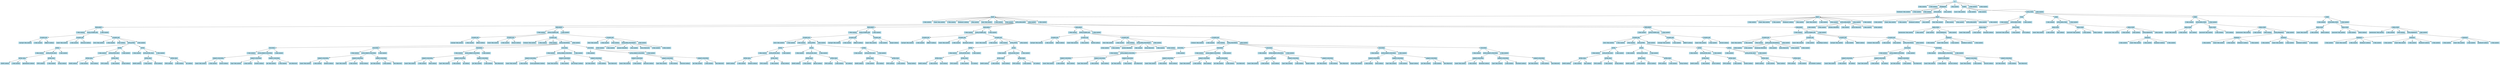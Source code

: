 digraph lista{ rankdir=TB;node[shape = box, style = filled, color = white]; nodo14165678[label="S ", fillcolor="LightBlue", style ="filled", shape="box"]; 
nodo54368053[label="$ (Key symbol) ", fillcolor="LightBlue", style ="filled", shape="box"]; 
"nodo14165678"-> "nodo54368053" 
nodo65460906[label="< (Key symbol) ", fillcolor="LightBlue", style ="filled", shape="box"]; 
"nodo14165678"-> "nodo65460906" 
nodo6134445[label="DATABASES ", fillcolor="LightBlue", style ="filled", shape="box"]; 
nodo25647901[label="\"databases\" (Key symbol) ", fillcolor="LightBlue", style ="filled", shape="box"]; 
"nodo6134445"-> "nodo25647901" 
nodo9448253[label="= (Key symbol) ", fillcolor="LightBlue", style ="filled", shape="box"]; 
"nodo6134445"-> "nodo9448253" 
nodo14041068[label="[ (Key symbol) ", fillcolor="LightBlue", style ="filled", shape="box"]; 
"nodo6134445"-> "nodo14041068" 
nodo49757474[label="LISTA_BASES ", fillcolor="LightBlue", style ="filled", shape="box"]; 
nodo29087245[label="BASE ", fillcolor="LightBlue", style ="filled", shape="box"]; 
nodo2486251[label="< (Key symbol) ", fillcolor="LightBlue", style ="filled", shape="box"]; 
"nodo29087245"-> "nodo2486251" 
nodo24882438[label="\"name\" (Key symbol) ", fillcolor="LightBlue", style ="filled", shape="box"]; 
"nodo29087245"-> "nodo24882438" 
nodo48234997[label="= (Key symbol) ", fillcolor="LightBlue", style ="filled", shape="box"]; 
"nodo29087245"-> "nodo48234997" 
nodo39864430[label="Database1 (cadena) ", fillcolor="LightBlue", style ="filled", shape="box"]; 
"nodo29087245"-> "nodo39864430" 
nodo65697774[label=", (Key symbol) ", fillcolor="LightBlue", style ="filled", shape="box"]; 
"nodo29087245"-> "nodo65697774" 
nodo14898538[label="\"data\" (Key symbol) ", fillcolor="LightBlue", style ="filled", shape="box"]; 
"nodo29087245"-> "nodo14898538" 
nodo14374996[label="= (Key symbol) ", fillcolor="LightBlue", style ="filled", shape="box"]; 
"nodo29087245"-> "nodo14374996" 
nodo62112816[label="[ (Key symbol) ", fillcolor="LightBlue", style ="filled", shape="box"]; 
"nodo29087245"-> "nodo62112816" 
nodo16472821[label="LISTA_DATA_BASE ", fillcolor="LightBlue", style ="filled", shape="box"]; 
nodo5514630[label="DATA_BASE ", fillcolor="LightBlue", style ="filled", shape="box"]; 
nodo2714736[label="< (Key symbol) ", fillcolor="LightBlue", style ="filled", shape="box"]; 
"nodo5514630"-> "nodo2714736" 
nodo33336387[label="LISTA_CUERPO_DB ", fillcolor="LightBlue", style ="filled", shape="box"]; 
nodo25486770[label="CUERPO_DB ", fillcolor="LightBlue", style ="filled", shape="box"]; 
nodo3486411[label="\"cql-type\" (Key symbol) ", fillcolor="LightBlue", style ="filled", shape="box"]; 
"nodo25486770"-> "nodo3486411" 
nodo61888377[label="= (Key symbol) ", fillcolor="LightBlue", style ="filled", shape="box"]; 
"nodo25486770"-> "nodo61888377" 
nodo8168599[label="OBJECT (cadena) ", fillcolor="LightBlue", style ="filled", shape="box"]; 
"nodo25486770"-> "nodo8168599" 
"nodo33336387"-> "nodo25486770" 
nodo33802708[label="CUERPO_DB ", fillcolor="LightBlue", style ="filled", shape="box"]; 
nodo42740650[label="\"name\" (Key symbol) ", fillcolor="LightBlue", style ="filled", shape="box"]; 
"nodo33802708"-> "nodo42740650" 
nodo37900191[label="= (Key symbol) ", fillcolor="LightBlue", style ="filled", shape="box"]; 
"nodo33802708"-> "nodo37900191" 
nodo60129819[label="Direccion (cadena) ", fillcolor="LightBlue", style ="filled", shape="box"]; 
"nodo33802708"-> "nodo60129819" 
"nodo33336387"-> "nodo33802708" 
nodo10210826[label="CUERPO_DB ", fillcolor="LightBlue", style ="filled", shape="box"]; 
nodo42256273[label="\"attrs\" (Key symbol) ", fillcolor="LightBlue", style ="filled", shape="box"]; 
"nodo10210826"-> "nodo42256273" 
nodo19978259[label="= (Key symbol) ", fillcolor="LightBlue", style ="filled", shape="box"]; 
"nodo10210826"-> "nodo19978259" 
nodo998081[label="[ (Key symbol) ", fillcolor="LightBlue", style ="filled", shape="box"]; 
"nodo10210826"-> "nodo998081" 
nodo36929030[label="LISTA_ATTRS ", fillcolor="LightBlue", style ="filled", shape="box"]; 
nodo24196850[label="ATTRS ", fillcolor="LightBlue", style ="filled", shape="box"]; 
nodo22868227[label="< (Key symbol) ", fillcolor="LightBlue", style ="filled", shape="box"]; 
"nodo24196850"-> "nodo22868227" 
nodo40818040[label="LISTA_ATTRS_VALS ", fillcolor="LightBlue", style ="filled", shape="box"]; 
nodo33872503[label="ATTRS_VALS ", fillcolor="LightBlue", style ="filled", shape="box"]; 
nodo45323067[label="NAME (cadena) ", fillcolor="LightBlue", style ="filled", shape="box"]; 
"nodo33872503"-> "nodo45323067" 
nodo66340768[label="= (Key symbol) ", fillcolor="LightBlue", style ="filled", shape="box"]; 
"nodo33872503"-> "nodo66340768" 
nodo38689328[label="Apartamento (cadena) ", fillcolor="LightBlue", style ="filled", shape="box"]; 
"nodo33872503"-> "nodo38689328" 
"nodo40818040"-> "nodo33872503" 
nodo22219020[label="ATTRS_VALS ", fillcolor="LightBlue", style ="filled", shape="box"]; 
nodo16797406[label="TYPE (cadena) ", fillcolor="LightBlue", style ="filled", shape="box"]; 
"nodo22219020"-> "nodo16797406" 
nodo17524250[label="= (Key symbol) ", fillcolor="LightBlue", style ="filled", shape="box"]; 
"nodo22219020"-> "nodo17524250" 
nodo44417497[label="String (cadena) ", fillcolor="LightBlue", style ="filled", shape="box"]; 
"nodo22219020"-> "nodo44417497" 
"nodo40818040"-> "nodo22219020" 
"nodo24196850"-> "nodo40818040" 
nodo32834679[label="> (Key symbol) ", fillcolor="LightBlue", style ="filled", shape="box"]; 
"nodo24196850"-> "nodo32834679" 
"nodo36929030"-> "nodo24196850" 
nodo6923593[label="ATTRS ", fillcolor="LightBlue", style ="filled", shape="box"]; 
nodo54846369[label="< (Key symbol) ", fillcolor="LightBlue", style ="filled", shape="box"]; 
"nodo6923593"-> "nodo54846369" 
nodo16049763[label="LISTA_ATTRS_VALS ", fillcolor="LightBlue", style ="filled", shape="box"]; 
nodo56970343[label="ATTRS_VALS ", fillcolor="LightBlue", style ="filled", shape="box"]; 
nodo27527918[label="NAME (cadena) ", fillcolor="LightBlue", style ="filled", shape="box"]; 
"nodo56970343"-> "nodo27527918" 
nodo11900006[label="= (Key symbol) ", fillcolor="LightBlue", style ="filled", shape="box"]; 
"nodo56970343"-> "nodo11900006" 
nodo37647038[label="Zona (cadena) ", fillcolor="LightBlue", style ="filled", shape="box"]; 
"nodo56970343"-> "nodo37647038" 
"nodo16049763"-> "nodo56970343" 
nodo50763147[label="ATTRS_VALS ", fillcolor="LightBlue", style ="filled", shape="box"]; 
nodo66297147[label="TYPE (cadena) ", fillcolor="LightBlue", style ="filled", shape="box"]; 
"nodo50763147"-> "nodo66297147" 
nodo37075351[label="= (Key symbol) ", fillcolor="LightBlue", style ="filled", shape="box"]; 
"nodo50763147"-> "nodo37075351" 
nodo29610714[label="String (cadena) ", fillcolor="LightBlue", style ="filled", shape="box"]; 
"nodo50763147"-> "nodo29610714" 
"nodo16049763"-> "nodo50763147" 
"nodo6923593"-> "nodo16049763" 
nodo21854613[label="> (Key symbol) ", fillcolor="LightBlue", style ="filled", shape="box"]; 
"nodo6923593"-> "nodo21854613" 
"nodo36929030"-> "nodo6923593" 
nodo3314337[label="ATTRS ", fillcolor="LightBlue", style ="filled", shape="box"]; 
nodo55521637[label="< (Key symbol) ", fillcolor="LightBlue", style ="filled", shape="box"]; 
"nodo3314337"-> "nodo55521637" 
nodo41034663[label="LISTA_ATTRS_VALS ", fillcolor="LightBlue", style ="filled", shape="box"]; 
nodo41887540[label="ATTRS_VALS ", fillcolor="LightBlue", style ="filled", shape="box"]; 
nodo6335121[label="NAME (cadena) ", fillcolor="LightBlue", style ="filled", shape="box"]; 
"nodo41887540"-> "nodo6335121" 
nodo33072896[label="= (Key symbol) ", fillcolor="LightBlue", style ="filled", shape="box"]; 
"nodo41887540"-> "nodo33072896" 
nodo15737621[label="Nivel (cadena) ", fillcolor="LightBlue", style ="filled", shape="box"]; 
"nodo41887540"-> "nodo15737621" 
"nodo41034663"-> "nodo41887540" 
nodo45421080[label="ATTRS_VALS ", fillcolor="LightBlue", style ="filled", shape="box"]; 
nodo2858361[label="TYPE (cadena) ", fillcolor="LightBlue", style ="filled", shape="box"]; 
"nodo45421080"-> "nodo2858361" 
nodo38650520[label="= (Key symbol) ", fillcolor="LightBlue", style ="filled", shape="box"]; 
"nodo45421080"-> "nodo38650520" 
nodo20783124[label="Int (cadena) ", fillcolor="LightBlue", style ="filled", shape="box"]; 
"nodo45421080"-> "nodo20783124" 
"nodo41034663"-> "nodo45421080" 
"nodo3314337"-> "nodo41034663" 
nodo30778096[label="> (Key symbol) ", fillcolor="LightBlue", style ="filled", shape="box"]; 
"nodo3314337"-> "nodo30778096" 
"nodo36929030"-> "nodo3314337" 
"nodo10210826"-> "nodo36929030" 
nodo65047755[label="] (Key symbol) ", fillcolor="LightBlue", style ="filled", shape="box"]; 
"nodo10210826"-> "nodo65047755" 
"nodo33336387"-> "nodo10210826" 
"nodo5514630"-> "nodo33336387" 
nodo57956701[label="> (Key symbol) ", fillcolor="LightBlue", style ="filled", shape="box"]; 
"nodo5514630"-> "nodo57956701" 
"nodo16472821"-> "nodo5514630" 
nodo64023188[label="DATA_BASE ", fillcolor="LightBlue", style ="filled", shape="box"]; 
nodo20047726[label="< (Key symbol) ", fillcolor="LightBlue", style ="filled", shape="box"]; 
"nodo64023188"-> "nodo20047726" 
nodo3568373[label="LISTA_CUERPO_DB ", fillcolor="LightBlue", style ="filled", shape="box"]; 
nodo64920960[label="CUERPO_DB ", fillcolor="LightBlue", style ="filled", shape="box"]; 
nodo53265285[label="\"cql-type\" (Key symbol) ", fillcolor="LightBlue", style ="filled", shape="box"]; 
"nodo64920960"-> "nodo53265285" 
nodo24658497[label="= (Key symbol) ", fillcolor="LightBlue", style ="filled", shape="box"]; 
"nodo64920960"-> "nodo24658497" 
nodo39949161[label="TABLE (cadena) ", fillcolor="LightBlue", style ="filled", shape="box"]; 
"nodo64920960"-> "nodo39949161" 
"nodo3568373"-> "nodo64920960" 
nodo1723951[label="CUERPO_DB ", fillcolor="LightBlue", style ="filled", shape="box"]; 
nodo63786199[label="\"name\" (Key symbol) ", fillcolor="LightBlue", style ="filled", shape="box"]; 
"nodo1723951"-> "nodo63786199" 
nodo11279128[label="= (Key symbol) ", fillcolor="LightBlue", style ="filled", shape="box"]; 
"nodo1723951"-> "nodo11279128" 
nodo14674581[label="Alumno (cadena) ", fillcolor="LightBlue", style ="filled", shape="box"]; 
"nodo1723951"-> "nodo14674581" 
"nodo3568373"-> "nodo1723951" 
nodo6088603[label="CUERPO_DB ", fillcolor="LightBlue", style ="filled", shape="box"]; 
nodo23951738[label="\"columns\" (Key symbol) ", fillcolor="LightBlue", style ="filled", shape="box"]; 
"nodo6088603"-> "nodo23951738" 
nodo13799077[label="= (Key symbol) ", fillcolor="LightBlue", style ="filled", shape="box"]; 
"nodo6088603"-> "nodo13799077" 
nodo40803818[label="[ (Key symbol) ", fillcolor="LightBlue", style ="filled", shape="box"]; 
"nodo6088603"-> "nodo40803818" 
nodo33346292[label="LISTA_COLUMNAS ", fillcolor="LightBlue", style ="filled", shape="box"]; 
nodo25853278[label="COLUMNA ", fillcolor="LightBlue", style ="filled", shape="box"]; 
nodo17047191[label="< (Key symbol) ", fillcolor="LightBlue", style ="filled", shape="box"]; 
"nodo25853278"-> "nodo17047191" 
nodo26766297[label="LISTA_CARACT_COLUMNA ", fillcolor="LightBlue", style ="filled", shape="box"]; 
nodo50828906[label="CARACT_COLUMNA ", fillcolor="LightBlue", style ="filled", shape="box"]; 
nodo1621362[label="\"name\" (Key symbol) ", fillcolor="LightBlue", style ="filled", shape="box"]; 
"nodo50828906"-> "nodo1621362" 
nodo59990429[label="= (Key symbol) ", fillcolor="LightBlue", style ="filled", shape="box"]; 
"nodo50828906"-> "nodo59990429" 
nodo5053392[label="Carnet (cadena) ", fillcolor="LightBlue", style ="filled", shape="box"]; 
"nodo50828906"-> "nodo5053392" 
"nodo26766297"-> "nodo50828906" 
nodo52757806[label="CARACT_COLUMNA ", fillcolor="LightBlue", style ="filled", shape="box"]; 
nodo5881768[label="\"type\" (Key symbol) ", fillcolor="LightBlue", style ="filled", shape="box"]; 
"nodo52757806"-> "nodo5881768" 
nodo16298857[label="= (Key symbol) ", fillcolor="LightBlue", style ="filled", shape="box"]; 
"nodo52757806"-> "nodo16298857" 
nodo66186817[label="Counter (cadena) ", fillcolor="LightBlue", style ="filled", shape="box"]; 
"nodo52757806"-> "nodo66186817" 
"nodo26766297"-> "nodo52757806" 
nodo32993134[label="CARACT_COLUMNA ", fillcolor="LightBlue", style ="filled", shape="box"]; 
nodo12786415[label="\"pk\" (Key symbol) ", fillcolor="LightBlue", style ="filled", shape="box"]; 
"nodo32993134"-> "nodo12786415" 
nodo3335338[label="= (Key symbol) ", fillcolor="LightBlue", style ="filled", shape="box"]; 
"nodo32993134"-> "nodo3335338" 
nodo56298650[label="true (Keyword) ", fillcolor="LightBlue", style ="filled", shape="box"]; 
"nodo32993134"-> "nodo56298650" 
"nodo26766297"-> "nodo32993134" 
"nodo25853278"-> "nodo26766297" 
nodo2675291[label="> (Key symbol) ", fillcolor="LightBlue", style ="filled", shape="box"]; 
"nodo25853278"-> "nodo2675291" 
"nodo33346292"-> "nodo25853278" 
nodo31876919[label="COLUMNA ", fillcolor="LightBlue", style ="filled", shape="box"]; 
nodo38595343[label="< (Key symbol) ", fillcolor="LightBlue", style ="filled", shape="box"]; 
"nodo31876919"-> "nodo38595343" 
nodo18741581[label="LISTA_CARACT_COLUMNA ", fillcolor="LightBlue", style ="filled", shape="box"]; 
nodo22349861[label="CARACT_COLUMNA ", fillcolor="LightBlue", style ="filled", shape="box"]; 
nodo21638512[label="\"name\" (Key symbol) ", fillcolor="LightBlue", style ="filled", shape="box"]; 
"nodo22349861"-> "nodo21638512" 
nodo62427466[label="= (Key symbol) ", fillcolor="LightBlue", style ="filled", shape="box"]; 
"nodo22349861"-> "nodo62427466" 
nodo28114888[label="Nombre (cadena) ", fillcolor="LightBlue", style ="filled", shape="box"]; 
"nodo22349861"-> "nodo28114888" 
"nodo18741581"-> "nodo22349861" 
nodo33617916[label="CARACT_COLUMNA ", fillcolor="LightBlue", style ="filled", shape="box"]; 
nodo35903370[label="\"type\" (Key symbol) ", fillcolor="LightBlue", style ="filled", shape="box"]; 
"nodo33617916"-> "nodo35903370" 
nodo53356298[label="= (Key symbol) ", fillcolor="LightBlue", style ="filled", shape="box"]; 
"nodo33617916"-> "nodo53356298" 
nodo28025981[label="String (cadena) ", fillcolor="LightBlue", style ="filled", shape="box"]; 
"nodo33617916"-> "nodo28025981" 
"nodo18741581"-> "nodo33617916" 
nodo30328337[label="CARACT_COLUMNA ", fillcolor="LightBlue", style ="filled", shape="box"]; 
nodo48406645[label="\"pk\" (Key symbol) ", fillcolor="LightBlue", style ="filled", shape="box"]; 
"nodo30328337"-> "nodo48406645" 
nodo46215422[label="= (Key symbol) ", fillcolor="LightBlue", style ="filled", shape="box"]; 
"nodo30328337"-> "nodo46215422" 
nodo32249050[label="false (Keyword) ", fillcolor="LightBlue", style ="filled", shape="box"]; 
"nodo30328337"-> "nodo32249050" 
"nodo18741581"-> "nodo30328337" 
"nodo31876919"-> "nodo18741581" 
nodo52364178[label="> (Key symbol) ", fillcolor="LightBlue", style ="filled", shape="box"]; 
"nodo31876919"-> "nodo52364178" 
"nodo33346292"-> "nodo31876919" 
nodo58426401[label="COLUMNA ", fillcolor="LightBlue", style ="filled", shape="box"]; 
nodo14293208[label="< (Key symbol) ", fillcolor="LightBlue", style ="filled", shape="box"]; 
"nodo58426401"-> "nodo14293208" 
nodo59086672[label="LISTA_CARACT_COLUMNA ", fillcolor="LightBlue", style ="filled", shape="box"]; 
nodo38723248[label="CARACT_COLUMNA ", fillcolor="LightBlue", style ="filled", shape="box"]; 
nodo23474046[label="\"name\" (Key symbol) ", fillcolor="LightBlue", style ="filled", shape="box"]; 
"nodo38723248"-> "nodo23474046" 
nodo63233351[label="= (Key symbol) ", fillcolor="LightBlue", style ="filled", shape="box"]; 
"nodo38723248"-> "nodo63233351" 
nodo57932624[label="Edad (cadena) ", fillcolor="LightBlue", style ="filled", shape="box"]; 
"nodo38723248"-> "nodo57932624" 
"nodo59086672"-> "nodo38723248" 
nodo63132315[label="CARACT_COLUMNA ", fillcolor="LightBlue", style ="filled", shape="box"]; 
nodo54194300[label="\"type\" (Key symbol) ", fillcolor="LightBlue", style ="filled", shape="box"]; 
"nodo63132315"-> "nodo54194300" 
nodo59032059[label="= (Key symbol) ", fillcolor="LightBlue", style ="filled", shape="box"]; 
"nodo63132315"-> "nodo59032059" 
nodo36702536[label="Int (cadena) ", fillcolor="LightBlue", style ="filled", shape="box"]; 
"nodo63132315"-> "nodo36702536" 
"nodo59086672"-> "nodo63132315" 
nodo15816579[label="CARACT_COLUMNA ", fillcolor="LightBlue", style ="filled", shape="box"]; 
nodo48342539[label="\"pk\" (Key symbol) ", fillcolor="LightBlue", style ="filled", shape="box"]; 
"nodo15816579"-> "nodo48342539" 
nodo43843491[label="= (Key symbol) ", fillcolor="LightBlue", style ="filled", shape="box"]; 
"nodo15816579"-> "nodo43843491" 
nodo11596458[label="false (Keyword) ", fillcolor="LightBlue", style ="filled", shape="box"]; 
"nodo15816579"-> "nodo11596458" 
"nodo59086672"-> "nodo15816579" 
"nodo58426401"-> "nodo59086672" 
nodo26415768[label="> (Key symbol) ", fillcolor="LightBlue", style ="filled", shape="box"]; 
"nodo58426401"-> "nodo26415768" 
"nodo33346292"-> "nodo58426401" 
nodo37859355[label="COLUMNA ", fillcolor="LightBlue", style ="filled", shape="box"]; 
nodo58618865[label="< (Key symbol) ", fillcolor="LightBlue", style ="filled", shape="box"]; 
"nodo37859355"-> "nodo58618865" 
nodo21414372[label="LISTA_CARACT_COLUMNA ", fillcolor="LightBlue", style ="filled", shape="box"]; 
nodo54134283[label="CARACT_COLUMNA ", fillcolor="LightBlue", style ="filled", shape="box"]; 
nodo56811420[label="\"name\" (Key symbol) ", fillcolor="LightBlue", style ="filled", shape="box"]; 
"nodo54134283"-> "nodo56811420" 
nodo21647764[label="= (Key symbol) ", fillcolor="LightBlue", style ="filled", shape="box"]; 
"nodo54134283"-> "nodo21647764" 
nodo62769768[label="Cursos_Aprobados (cadena) ", fillcolor="LightBlue", style ="filled", shape="box"]; 
"nodo54134283"-> "nodo62769768" 
"nodo21414372"-> "nodo54134283" 
nodo40780042[label="CARACT_COLUMNA ", fillcolor="LightBlue", style ="filled", shape="box"]; 
nodo32466558[label="\"type\" (Key symbol) ", fillcolor="LightBlue", style ="filled", shape="box"]; 
"nodo40780042"-> "nodo32466558" 
nodo60411963[label="= (Key symbol) ", fillcolor="LightBlue", style ="filled", shape="box"]; 
"nodo40780042"-> "nodo60411963" 
nodo20650148[label="Set<String> (cadena) ", fillcolor="LightBlue", style ="filled", shape="box"]; 
"nodo40780042"-> "nodo20650148" 
"nodo21414372"-> "nodo40780042" 
nodo25857990[label="CARACT_COLUMNA ", fillcolor="LightBlue", style ="filled", shape="box"]; 
nodo17221553[label="\"pk\" (Key symbol) ", fillcolor="LightBlue", style ="filled", shape="box"]; 
"nodo25857990"-> "nodo17221553" 
nodo33217688[label="= (Key symbol) ", fillcolor="LightBlue", style ="filled", shape="box"]; 
"nodo25857990"-> "nodo33217688" 
nodo21094921[label="false (Keyword) ", fillcolor="LightBlue", style ="filled", shape="box"]; 
"nodo25857990"-> "nodo21094921" 
"nodo21414372"-> "nodo25857990" 
"nodo37859355"-> "nodo21414372" 
nodo42314607[label="> (Key symbol) ", fillcolor="LightBlue", style ="filled", shape="box"]; 
"nodo37859355"-> "nodo42314607" 
"nodo33346292"-> "nodo37859355" 
nodo22136613[label="COLUMNA ", fillcolor="LightBlue", style ="filled", shape="box"]; 
nodo13748314[label="< (Key symbol) ", fillcolor="LightBlue", style ="filled", shape="box"]; 
"nodo22136613"-> "nodo13748314" 
nodo38925576[label="LISTA_CARACT_COLUMNA ", fillcolor="LightBlue", style ="filled", shape="box"]; 
nodo30960181[label="CARACT_COLUMNA ", fillcolor="LightBlue", style ="filled", shape="box"]; 
nodo4676041[label="\"name\" (Key symbol) ", fillcolor="LightBlue", style ="filled", shape="box"]; 
"nodo30960181"-> "nodo4676041" 
nodo38795824[label="= (Key symbol) ", fillcolor="LightBlue", style ="filled", shape="box"]; 
"nodo30960181"-> "nodo38795824" 
nodo26159375[label="Direccion (cadena) ", fillcolor="LightBlue", style ="filled", shape="box"]; 
"nodo30960181"-> "nodo26159375" 
"nodo38925576"-> "nodo30960181" 
nodo28372809[label="CARACT_COLUMNA ", fillcolor="LightBlue", style ="filled", shape="box"]; 
nodo43160975[label="\"type\" (Key symbol) ", fillcolor="LightBlue", style ="filled", shape="box"]; 
"nodo28372809"-> "nodo43160975" 
nodo53452236[label="= (Key symbol) ", fillcolor="LightBlue", style ="filled", shape="box"]; 
"nodo28372809"-> "nodo53452236" 
nodo31575696[label="Direccion (cadena) ", fillcolor="LightBlue", style ="filled", shape="box"]; 
"nodo28372809"-> "nodo31575696" 
"nodo38925576"-> "nodo28372809" 
nodo27450073[label="CARACT_COLUMNA ", fillcolor="LightBlue", style ="filled", shape="box"]; 
nodo9019750[label="\"pk\" (Key symbol) ", fillcolor="LightBlue", style ="filled", shape="box"]; 
"nodo27450073"-> "nodo9019750" 
nodo65295325[label="= (Key symbol) ", fillcolor="LightBlue", style ="filled", shape="box"]; 
"nodo27450073"-> "nodo65295325" 
nodo7929[label="false (Keyword) ", fillcolor="LightBlue", style ="filled", shape="box"]; 
"nodo27450073"-> "nodo7929" 
"nodo38925576"-> "nodo27450073" 
"nodo22136613"-> "nodo38925576" 
nodo293398[label="> (Key symbol) ", fillcolor="LightBlue", style ="filled", shape="box"]; 
"nodo22136613"-> "nodo293398" 
"nodo33346292"-> "nodo22136613" 
"nodo6088603"-> "nodo33346292" 
nodo10855742[label="] (Key symbol) ", fillcolor="LightBlue", style ="filled", shape="box"]; 
"nodo6088603"-> "nodo10855742" 
"nodo3568373"-> "nodo6088603" 
nodo66118162[label="CUERPO_DB ", fillcolor="LightBlue", style ="filled", shape="box"]; 
nodo30452924[label="\"data\" (Key symbol) ", fillcolor="LightBlue", style ="filled", shape="box"]; 
"nodo66118162"-> "nodo30452924" 
nodo53016368[label="= (Key symbol) ", fillcolor="LightBlue", style ="filled", shape="box"]; 
"nodo66118162"-> "nodo53016368" 
nodo15448583[label="[ (Key symbol) ", fillcolor="LightBlue", style ="filled", shape="box"]; 
"nodo66118162"-> "nodo15448583" 
nodo34726685[label="LISTA_DATA_COLUMNAS1 ", fillcolor="LightBlue", style ="filled", shape="box"]; 
nodo9818951[label="$ (Key symbol) ", fillcolor="LightBlue", style ="filled", shape="box"]; 
"nodo34726685"-> "nodo9818951" 
nodo27756887[label="{ (Key symbol) ", fillcolor="LightBlue", style ="filled", shape="box"]; 
"nodo34726685"-> "nodo27756887" 
nodo20371889[label="alumnos (Identifier) ", fillcolor="LightBlue", style ="filled", shape="box"]; 
"nodo34726685"-> "nodo20371889" 
nodo15562413[label=". (Key symbol) ", fillcolor="LightBlue", style ="filled", shape="box"]; 
"nodo34726685"-> "nodo15562413" 
nodo38938380[label="chison (Keyword) ", fillcolor="LightBlue", style ="filled", shape="box"]; 
"nodo34726685"-> "nodo38938380" 
nodo31433916[label="} (Key symbol) ", fillcolor="LightBlue", style ="filled", shape="box"]; 
"nodo34726685"-> "nodo31433916" 
nodo22204204[label="$ (Key symbol) ", fillcolor="LightBlue", style ="filled", shape="box"]; 
"nodo34726685"-> "nodo22204204" 
"nodo66118162"-> "nodo34726685" 
nodo16249201[label="] (Key symbol) ", fillcolor="LightBlue", style ="filled", shape="box"]; 
"nodo66118162"-> "nodo16249201" 
"nodo3568373"-> "nodo66118162" 
"nodo64023188"-> "nodo3568373" 
nodo64349561[label="> (Key symbol) ", fillcolor="LightBlue", style ="filled", shape="box"]; 
"nodo64023188"-> "nodo64349561" 
"nodo16472821"-> "nodo64023188" 
nodo32123533[label="DATA_BASE ", fillcolor="LightBlue", style ="filled", shape="box"]; 
nodo47720040[label="< (Key symbol) ", fillcolor="LightBlue", style ="filled", shape="box"]; 
"nodo32123533"-> "nodo47720040" 
nodo20811035[label="LISTA_CUERPO_DB ", fillcolor="LightBlue", style ="filled", shape="box"]; 
nodo31810815[label="CUERPO_DB ", fillcolor="LightBlue", style ="filled", shape="box"]; 
nodo36149499[label="\"attrs\" (Key symbol) ", fillcolor="LightBlue", style ="filled", shape="box"]; 
"nodo31810815"-> "nodo36149499" 
nodo62463061[label="= (Key symbol) ", fillcolor="LightBlue", style ="filled", shape="box"]; 
"nodo31810815"-> "nodo62463061" 
nodo29431898[label="[ (Key symbol) ", fillcolor="LightBlue", style ="filled", shape="box"]; 
"nodo31810815"-> "nodo29431898" 
nodo15238415[label="LISTA_ATTRS ", fillcolor="LightBlue", style ="filled", shape="box"]; 
nodo26950454[label="ATTRS ", fillcolor="LightBlue", style ="filled", shape="box"]; 
nodo57642723[label="< (Key symbol) ", fillcolor="LightBlue", style ="filled", shape="box"]; 
"nodo26950454"-> "nodo57642723" 
nodo52405982[label="LISTA_ATTRS_VALS ", fillcolor="LightBlue", style ="filled", shape="box"]; 
nodo59973143[label="ATTRS_VALS ", fillcolor="LightBlue", style ="filled", shape="box"]; 
nodo4413806[label="NAME (cadena) ", fillcolor="LightBlue", style ="filled", shape="box"]; 
"nodo59973143"-> "nodo4413806" 
nodo29093122[label="= (Key symbol) ", fillcolor="LightBlue", style ="filled", shape="box"]; 
"nodo59973143"-> "nodo29093122" 
nodo2703702[label="Nombre (cadena) ", fillcolor="LightBlue", style ="filled", shape="box"]; 
"nodo59973143"-> "nodo2703702" 
"nodo52405982"-> "nodo59973143" 
nodo32928137[label="ATTRS_VALS ", fillcolor="LightBlue", style ="filled", shape="box"]; 
nodo10381523[label="TYPE (cadena) ", fillcolor="LightBlue", style ="filled", shape="box"]; 
"nodo32928137"-> "nodo10381523" 
nodo48572066[label="= (Key symbol) ", fillcolor="LightBlue", style ="filled", shape="box"]; 
"nodo32928137"-> "nodo48572066" 
nodo52335988[label="String (cadena) ", fillcolor="LightBlue", style ="filled", shape="box"]; 
"nodo32928137"-> "nodo52335988" 
"nodo52405982"-> "nodo32928137" 
"nodo26950454"-> "nodo52405982" 
nodo57383379[label="> (Key symbol) ", fillcolor="LightBlue", style ="filled", shape="box"]; 
"nodo26950454"-> "nodo57383379" 
"nodo15238415"-> "nodo26950454" 
nodo42810262[label="ATTRS ", fillcolor="LightBlue", style ="filled", shape="box"]; 
nodo40475827[label="< (Key symbol) ", fillcolor="LightBlue", style ="filled", shape="box"]; 
"nodo42810262"-> "nodo40475827" 
nodo21210599[label="LISTA_ATTRS_VALS ", fillcolor="LightBlue", style ="filled", shape="box"]; 
nodo46594663[label="ATTRS_VALS ", fillcolor="LightBlue", style ="filled", shape="box"]; 
nodo46280933[label="NAME (cadena) ", fillcolor="LightBlue", style ="filled", shape="box"]; 
"nodo46594663"-> "nodo46280933" 
nodo34672933[label="= (Key symbol) ", fillcolor="LightBlue", style ="filled", shape="box"]; 
"nodo46594663"-> "nodo34672933" 
nodo7830110[label="Aficion (cadena) ", fillcolor="LightBlue", style ="filled", shape="box"]; 
"nodo46594663"-> "nodo7830110" 
"nodo21210599"-> "nodo46594663" 
nodo21278643[label="ATTRS_VALS ", fillcolor="LightBlue", style ="filled", shape="box"]; 
nodo49112305[label="TYPE (cadena) ", fillcolor="LightBlue", style ="filled", shape="box"]; 
"nodo21278643"-> "nodo49112305" 
nodo5215976[label="= (Key symbol) ", fillcolor="LightBlue", style ="filled", shape="box"]; 
"nodo21278643"-> "nodo5215976" 
nodo58773387[label="Int (cadena) ", fillcolor="LightBlue", style ="filled", shape="box"]; 
"nodo21278643"-> "nodo58773387" 
"nodo21210599"-> "nodo21278643" 
"nodo42810262"-> "nodo21210599" 
nodo27131688[label="> (Key symbol) ", fillcolor="LightBlue", style ="filled", shape="box"]; 
"nodo42810262"-> "nodo27131688" 
"nodo15238415"-> "nodo42810262" 
nodo64348394[label="ATTRS ", fillcolor="LightBlue", style ="filled", shape="box"]; 
nodo32080364[label="< (Key symbol) ", fillcolor="LightBlue", style ="filled", shape="box"]; 
"nodo64348394"-> "nodo32080364" 
nodo46122781[label="LISTA_ATTRS_VALS ", fillcolor="LightBlue", style ="filled", shape="box"]; 
nodo28821303[label="ATTRS_VALS ", fillcolor="LightBlue", style ="filled", shape="box"]; 
nodo59755264[label="NAME (cadena) ", fillcolor="LightBlue", style ="filled", shape="box"]; 
"nodo28821303"-> "nodo59755264" 
nodo63461152[label="= (Key symbol) ", fillcolor="LightBlue", style ="filled", shape="box"]; 
"nodo28821303"-> "nodo63461152" 
nodo66361283[label="Pais (cadena) ", fillcolor="LightBlue", style ="filled", shape="box"]; 
"nodo28821303"-> "nodo66361283" 
"nodo46122781"-> "nodo28821303" 
nodo39448398[label="ATTRS_VALS ", fillcolor="LightBlue", style ="filled", shape="box"]; 
nodo50304612[label="TYPE (cadena) ", fillcolor="LightBlue", style ="filled", shape="box"]; 
"nodo39448398"-> "nodo50304612" 
nodo49331318[label="= (Key symbol) ", fillcolor="LightBlue", style ="filled", shape="box"]; 
"nodo39448398"-> "nodo49331318" 
nodo13319471[label="String (cadena) ", fillcolor="LightBlue", style ="filled", shape="box"]; 
"nodo39448398"-> "nodo13319471" 
"nodo46122781"-> "nodo39448398" 
"nodo64348394"-> "nodo46122781" 
nodo23058399[label="> (Key symbol) ", fillcolor="LightBlue", style ="filled", shape="box"]; 
"nodo64348394"-> "nodo23058399" 
"nodo15238415"-> "nodo64348394" 
"nodo31810815"-> "nodo15238415" 
nodo47854404[label="] (Key symbol) ", fillcolor="LightBlue", style ="filled", shape="box"]; 
"nodo31810815"-> "nodo47854404" 
"nodo20811035"-> "nodo31810815" 
nodo25782493[label="CUERPO_DB ", fillcolor="LightBlue", style ="filled", shape="box"]; 
nodo14428176[label="\"cql-type\" (Key symbol) ", fillcolor="LightBlue", style ="filled", shape="box"]; 
"nodo25782493"-> "nodo14428176" 
nodo64080472[label="= (Key symbol) ", fillcolor="LightBlue", style ="filled", shape="box"]; 
"nodo25782493"-> "nodo64080472" 
nodo22167249[label="OBJECT (cadena) ", fillcolor="LightBlue", style ="filled", shape="box"]; 
"nodo25782493"-> "nodo22167249" 
"nodo20811035"-> "nodo25782493" 
nodo14881861[label="CUERPO_DB ", fillcolor="LightBlue", style ="filled", shape="box"]; 
nodo13757973[label="\"name\" (Key symbol) ", fillcolor="LightBlue", style ="filled", shape="box"]; 
"nodo14881861"-> "nodo13757973" 
nodo39282987[label="= (Key symbol) ", fillcolor="LightBlue", style ="filled", shape="box"]; 
"nodo14881861"-> "nodo39282987" 
nodo44184379[label="Equipo (cadena) ", fillcolor="LightBlue", style ="filled", shape="box"]; 
"nodo14881861"-> "nodo44184379" 
"nodo20811035"-> "nodo14881861" 
"nodo32123533"-> "nodo20811035" 
nodo24209310[label="> (Key symbol) ", fillcolor="LightBlue", style ="filled", shape="box"]; 
"nodo32123533"-> "nodo24209310" 
"nodo16472821"-> "nodo32123533" 
nodo23329264[label="DATA_BASE ", fillcolor="LightBlue", style ="filled", shape="box"]; 
nodo57876422[label="< (Key symbol) ", fillcolor="LightBlue", style ="filled", shape="box"]; 
"nodo23329264"-> "nodo57876422" 
nodo61052850[label="LISTA_CUERPO_DB ", fillcolor="LightBlue", style ="filled", shape="box"]; 
nodo44362968[label="CUERPO_DB ", fillcolor="LightBlue", style ="filled", shape="box"]; 
nodo30817104[label="\"cql-type\" (Key symbol) ", fillcolor="LightBlue", style ="filled", shape="box"]; 
"nodo44362968"-> "nodo30817104" 
nodo66491035[label="= (Key symbol) ", fillcolor="LightBlue", style ="filled", shape="box"]; 
"nodo44362968"-> "nodo66491035" 
nodo44249191[label="OBJECT (cadena) ", fillcolor="LightBlue", style ="filled", shape="box"]; 
"nodo44362968"-> "nodo44249191" 
"nodo61052850"-> "nodo44362968" 
nodo26607331[label="CUERPO_DB ", fillcolor="LightBlue", style ="filled", shape="box"]; 
nodo44947172[label="\"name\" (Key symbol) ", fillcolor="LightBlue", style ="filled", shape="box"]; 
"nodo26607331"-> "nodo44947172" 
nodo52432664[label="= (Key symbol) ", fillcolor="LightBlue", style ="filled", shape="box"]; 
"nodo26607331"-> "nodo52432664" 
nodo60960392[label="Resultado (cadena) ", fillcolor="LightBlue", style ="filled", shape="box"]; 
"nodo26607331"-> "nodo60960392" 
"nodo61052850"-> "nodo26607331" 
nodo40941999[label="CUERPO_DB ", fillcolor="LightBlue", style ="filled", shape="box"]; 
nodo38458974[label="\"attrs\" (Key symbol) ", fillcolor="LightBlue", style ="filled", shape="box"]; 
"nodo40941999"-> "nodo38458974" 
nodo13695918[label="= (Key symbol) ", fillcolor="LightBlue", style ="filled", shape="box"]; 
"nodo40941999"-> "nodo13695918" 
nodo36986950[label="[ (Key symbol) ", fillcolor="LightBlue", style ="filled", shape="box"]; 
"nodo40941999"-> "nodo36986950" 
nodo26339884[label="LISTA_ATTRS ", fillcolor="LightBlue", style ="filled", shape="box"]; 
nodo35051629[label="ATTRS ", fillcolor="LightBlue", style ="filled", shape="box"]; 
nodo21841870[label="< (Key symbol) ", fillcolor="LightBlue", style ="filled", shape="box"]; 
"nodo35051629"-> "nodo21841870" 
nodo2842833[label="LISTA_ATTRS_VALS ", fillcolor="LightBlue", style ="filled", shape="box"]; 
nodo38075978[label="ATTRS_VALS ", fillcolor="LightBlue", style ="filled", shape="box"]; 
nodo66633921[label="NAME (cadena) ", fillcolor="LightBlue", style ="filled", shape="box"]; 
"nodo38075978"-> "nodo66633921" 
nodo49535974[label="= (Key symbol) ", fillcolor="LightBlue", style ="filled", shape="box"]; 
"nodo38075978"-> "nodo49535974" 
nodo20891737[label="local (cadena) ", fillcolor="LightBlue", style ="filled", shape="box"]; 
"nodo38075978"-> "nodo20891737" 
"nodo2842833"-> "nodo38075978" 
nodo34796793[label="ATTRS_VALS ", fillcolor="LightBlue", style ="filled", shape="box"]; 
nodo12412937[label="TYPE (cadena) ", fillcolor="LightBlue", style ="filled", shape="box"]; 
"nodo34796793"-> "nodo12412937" 
nodo56625512[label="= (Key symbol) ", fillcolor="LightBlue", style ="filled", shape="box"]; 
"nodo34796793"-> "nodo56625512" 
nodo14769166[label="Int (cadena) ", fillcolor="LightBlue", style ="filled", shape="box"]; 
"nodo34796793"-> "nodo14769166" 
"nodo2842833"-> "nodo34796793" 
"nodo35051629"-> "nodo2842833" 
nodo9588265[label="> (Key symbol) ", fillcolor="LightBlue", style ="filled", shape="box"]; 
"nodo35051629"-> "nodo9588265" 
"nodo26339884"-> "nodo35051629" 
nodo19221495[label="ATTRS ", fillcolor="LightBlue", style ="filled", shape="box"]; 
nodo40106690[label="< (Key symbol) ", fillcolor="LightBlue", style ="filled", shape="box"]; 
"nodo19221495"-> "nodo40106690" 
nodo7552545[label="LISTA_ATTRS_VALS ", fillcolor="LightBlue", style ="filled", shape="box"]; 
nodo11008714[label="ATTRS_VALS ", fillcolor="LightBlue", style ="filled", shape="box"]; 
nodo4669242[label="NAME (cadena) ", fillcolor="LightBlue", style ="filled", shape="box"]; 
"nodo11008714"-> "nodo4669242" 
nodo38544230[label="= (Key symbol) ", fillcolor="LightBlue", style ="filled", shape="box"]; 
"nodo11008714"-> "nodo38544230" 
nodo16850368[label="visita (cadena) ", fillcolor="LightBlue", style ="filled", shape="box"]; 
"nodo11008714"-> "nodo16850368" 
"nodo7552545"-> "nodo11008714" 
nodo19483852[label="ATTRS_VALS ", fillcolor="LightBlue", style ="filled", shape="box"]; 
nodo49813889[label="TYPE (cadena) ", fillcolor="LightBlue", style ="filled", shape="box"]; 
"nodo19483852"-> "nodo49813889" 
nodo31174594[label="= (Key symbol) ", fillcolor="LightBlue", style ="filled", shape="box"]; 
"nodo19483852"-> "nodo31174594" 
nodo12609308[label="Int (cadena) ", fillcolor="LightBlue", style ="filled", shape="box"]; 
"nodo19483852"-> "nodo12609308" 
"nodo7552545"-> "nodo19483852" 
"nodo19221495"-> "nodo7552545" 
nodo63891231[label="> (Key symbol) ", fillcolor="LightBlue", style ="filled", shape="box"]; 
"nodo19221495"-> "nodo63891231" 
"nodo26339884"-> "nodo19221495" 
"nodo40941999"-> "nodo26339884" 
nodo15165310[label="] (Key symbol) ", fillcolor="LightBlue", style ="filled", shape="box"]; 
"nodo40941999"-> "nodo15165310" 
"nodo61052850"-> "nodo40941999" 
"nodo23329264"-> "nodo61052850" 
nodo24245575[label="> (Key symbol) ", fillcolor="LightBlue", style ="filled", shape="box"]; 
"nodo23329264"-> "nodo24245575" 
"nodo16472821"-> "nodo23329264" 
nodo24671077[label="DATA_BASE ", fillcolor="LightBlue", style ="filled", shape="box"]; 
nodo40414643[label="< (Key symbol) ", fillcolor="LightBlue", style ="filled", shape="box"]; 
"nodo24671077"-> "nodo40414643" 
nodo18946784[label="LISTA_CUERPO_DB ", fillcolor="LightBlue", style ="filled", shape="box"]; 
nodo29942374[label="CUERPO_DB ", fillcolor="LightBlue", style ="filled", shape="box"]; 
nodo34126027[label="\"cql-type\" (Key symbol) ", fillcolor="LightBlue", style ="filled", shape="box"]; 
"nodo29942374"-> "nodo34126027" 
nodo54703479[label="= (Key symbol) ", fillcolor="LightBlue", style ="filled", shape="box"]; 
"nodo29942374"-> "nodo54703479" 
nodo10762838[label="TABLE (cadena) ", fillcolor="LightBlue", style ="filled", shape="box"]; 
"nodo29942374"-> "nodo10762838" 
"nodo18946784"-> "nodo29942374" 
nodo62680717[label="CUERPO_DB ", fillcolor="LightBlue", style ="filled", shape="box"]; 
nodo37485183[label="\"name\" (Key symbol) ", fillcolor="LightBlue", style ="filled", shape="box"]; 
"nodo62680717"-> "nodo37485183" 
nodo44774493[label="= (Key symbol) ", fillcolor="LightBlue", style ="filled", shape="box"]; 
"nodo62680717"-> "nodo44774493" 
nodo46043538[label="Partido (cadena) ", fillcolor="LightBlue", style ="filled", shape="box"]; 
"nodo62680717"-> "nodo46043538" 
"nodo18946784"-> "nodo62680717" 
nodo25889326[label="CUERPO_DB ", fillcolor="LightBlue", style ="filled", shape="box"]; 
nodo18380975[label="\"data\" (Key symbol) ", fillcolor="LightBlue", style ="filled", shape="box"]; 
"nodo25889326"-> "nodo18380975" 
nodo9007444[label="= (Key symbol) ", fillcolor="LightBlue", style ="filled", shape="box"]; 
"nodo25889326"-> "nodo9007444" 
nodo64840003[label="[ (Key symbol) ", fillcolor="LightBlue", style ="filled", shape="box"]; 
"nodo25889326"-> "nodo64840003" 
nodo50269879[label="LISTA_DATA_COLUMNAS1 ", fillcolor="LightBlue", style ="filled", shape="box"]; 
nodo48046220[label="$ (Key symbol) ", fillcolor="LightBlue", style ="filled", shape="box"]; 
"nodo50269879"-> "nodo48046220" 
nodo32879692[label="{ (Key symbol) ", fillcolor="LightBlue", style ="filled", shape="box"]; 
"nodo50269879"-> "nodo32879692" 
nodo8589080[label="partido (Identifier) ", fillcolor="LightBlue", style ="filled", shape="box"]; 
"nodo50269879"-> "nodo8589080" 
nodo49360538[label=". (Key symbol) ", fillcolor="LightBlue", style ="filled", shape="box"]; 
"nodo50269879"-> "nodo49360538" 
nodo14400582[label="chison (Keyword) ", fillcolor="LightBlue", style ="filled", shape="box"]; 
"nodo50269879"-> "nodo14400582" 
nodo63059509[label="} (Key symbol) ", fillcolor="LightBlue", style ="filled", shape="box"]; 
"nodo50269879"-> "nodo63059509" 
nodo51500483[label="$ (Key symbol) ", fillcolor="LightBlue", style ="filled", shape="box"]; 
"nodo50269879"-> "nodo51500483" 
"nodo25889326"-> "nodo50269879" 
nodo26469701[label="] (Key symbol) ", fillcolor="LightBlue", style ="filled", shape="box"]; 
"nodo25889326"-> "nodo26469701" 
"nodo18946784"-> "nodo25889326" 
nodo39854861[label="CUERPO_DB ", fillcolor="LightBlue", style ="filled", shape="box"]; 
nodo65343743[label="\"columns\" (Key symbol) ", fillcolor="LightBlue", style ="filled", shape="box"]; 
"nodo39854861"-> "nodo65343743" 
nodo1799411[label="= (Key symbol) ", fillcolor="LightBlue", style ="filled", shape="box"]; 
"nodo39854861"-> "nodo1799411" 
nodo66578218[label="[ (Key symbol) ", fillcolor="LightBlue", style ="filled", shape="box"]; 
"nodo39854861"-> "nodo66578218" 
nodo47474962[label="LISTA_COLUMNAS ", fillcolor="LightBlue", style ="filled", shape="box"]; 
nodo11743130[label="COLUMNA ", fillcolor="LightBlue", style ="filled", shape="box"]; 
nodo31842647[label="< (Key symbol) ", fillcolor="LightBlue", style ="filled", shape="box"]; 
"nodo11743130"-> "nodo31842647" 
nodo37327287[label="LISTA_CARACT_COLUMNA ", fillcolor="LightBlue", style ="filled", shape="box"]; 
nodo38932355[label="CARACT_COLUMNA ", fillcolor="LightBlue", style ="filled", shape="box"]; 
nodo31210998[label="\"name\" (Key symbol) ", fillcolor="LightBlue", style ="filled", shape="box"]; 
"nodo38932355"-> "nodo31210998" 
nodo13956257[label="= (Key symbol) ", fillcolor="LightBlue", style ="filled", shape="box"]; 
"nodo38932355"-> "nodo13956257" 
nodo46619485[label="Hora (cadena) ", fillcolor="LightBlue", style ="filled", shape="box"]; 
"nodo38932355"-> "nodo46619485" 
"nodo37327287"-> "nodo38932355" 
nodo47199377[label="CARACT_COLUMNA ", fillcolor="LightBlue", style ="filled", shape="box"]; 
nodo1546499[label="\"type\" (Key symbol) ", fillcolor="LightBlue", style ="filled", shape="box"]; 
"nodo47199377"-> "nodo1546499" 
nodo57220480[label="= (Key symbol) ", fillcolor="LightBlue", style ="filled", shape="box"]; 
"nodo47199377"-> "nodo57220480" 
nodo36782989[label="Time (cadena) ", fillcolor="LightBlue", style ="filled", shape="box"]; 
"nodo47199377"-> "nodo36782989" 
"nodo37327287"-> "nodo47199377" 
nodo18793324[label="CARACT_COLUMNA ", fillcolor="LightBlue", style ="filled", shape="box"]; 
nodo24264369[label="\"pk\" (Key symbol) ", fillcolor="LightBlue", style ="filled", shape="box"]; 
"nodo18793324"-> "nodo24264369" 
nodo25366436[label="= (Key symbol) ", fillcolor="LightBlue", style ="filled", shape="box"]; 
"nodo18793324"-> "nodo25366436" 
nodo66142901[label="true (Keyword) ", fillcolor="LightBlue", style ="filled", shape="box"]; 
"nodo18793324"-> "nodo66142901" 
"nodo37327287"-> "nodo18793324" 
"nodo11743130"-> "nodo37327287" 
nodo31368260[label="> (Key symbol) ", fillcolor="LightBlue", style ="filled", shape="box"]; 
"nodo11743130"-> "nodo31368260" 
"nodo47474962"-> "nodo11743130" 
nodo19774960[label="COLUMNA ", fillcolor="LightBlue", style ="filled", shape="box"]; 
nodo60584892[label="< (Key symbol) ", fillcolor="LightBlue", style ="filled", shape="box"]; 
"nodo19774960"-> "nodo60584892" 
nodo27048519[label="LISTA_CARACT_COLUMNA ", fillcolor="LightBlue", style ="filled", shape="box"]; 
nodo61271113[label="CARACT_COLUMNA ", fillcolor="LightBlue", style ="filled", shape="box"]; 
nodo52438704[label="\"name\" (Key symbol) ", fillcolor="LightBlue", style ="filled", shape="box"]; 
"nodo61271113"-> "nodo52438704" 
nodo61183866[label="= (Key symbol) ", fillcolor="LightBlue", style ="filled", shape="box"]; 
"nodo61271113"-> "nodo61183866" 
nodo49210545[label="Fecha (cadena) ", fillcolor="LightBlue", style ="filled", shape="box"]; 
"nodo61271113"-> "nodo49210545" 
"nodo27048519"-> "nodo61271113" 
nodo8850860[label="CARACT_COLUMNA ", fillcolor="LightBlue", style ="filled", shape="box"]; 
nodo59046369[label="\"type\" (Key symbol) ", fillcolor="LightBlue", style ="filled", shape="box"]; 
"nodo8850860"-> "nodo59046369" 
nodo37232013[label="= (Key symbol) ", fillcolor="LightBlue", style ="filled", shape="box"]; 
"nodo8850860"-> "nodo37232013" 
nodo35407205[label="Date (cadena) ", fillcolor="LightBlue", style ="filled", shape="box"]; 
"nodo8850860"-> "nodo35407205" 
"nodo27048519"-> "nodo8850860" 
nodo34998171[label="CARACT_COLUMNA ", fillcolor="LightBlue", style ="filled", shape="box"]; 
nodo19863923[label="\"pk\" (Key symbol) ", fillcolor="LightBlue", style ="filled", shape="box"]; 
"nodo34998171"-> "nodo19863923" 
nodo63876516[label="= (Key symbol) ", fillcolor="LightBlue", style ="filled", shape="box"]; 
"nodo34998171"-> "nodo63876516" 
nodo14620881[label="true (Keyword) ", fillcolor="LightBlue", style ="filled", shape="box"]; 
"nodo34998171"-> "nodo14620881" 
"nodo27048519"-> "nodo34998171" 
"nodo19774960"-> "nodo27048519" 
nodo4101703[label="> (Key symbol) ", fillcolor="LightBlue", style ="filled", shape="box"]; 
"nodo19774960"-> "nodo4101703" 
"nodo47474962"-> "nodo19774960" 
nodo17545302[label="COLUMNA ", fillcolor="LightBlue", style ="filled", shape="box"]; 
nodo45196401[label="< (Key symbol) ", fillcolor="LightBlue", style ="filled", shape="box"]; 
"nodo17545302"-> "nodo45196401" 
nodo61654118[label="LISTA_CARACT_COLUMNA ", fillcolor="LightBlue", style ="filled", shape="box"]; 
nodo66609888[label="CARACT_COLUMNA ", fillcolor="LightBlue", style ="filled", shape="box"]; 
nodo48646778[label="\"name\" (Key symbol) ", fillcolor="LightBlue", style ="filled", shape="box"]; 
"nodo66609888"-> "nodo48646778" 
nodo55100323[label="= (Key symbol) ", fillcolor="LightBlue", style ="filled", shape="box"]; 
"nodo66609888"-> "nodo55100323" 
nodo25446037[label="Local (cadena) ", fillcolor="LightBlue", style ="filled", shape="box"]; 
"nodo66609888"-> "nodo25446037" 
"nodo61654118"-> "nodo66609888" 
nodo1979286[label="CARACT_COLUMNA ", fillcolor="LightBlue", style ="filled", shape="box"]; 
nodo6124750[label="\"type\" (Key symbol) ", fillcolor="LightBlue", style ="filled", shape="box"]; 
"nodo1979286"-> "nodo6124750" 
nodo25289193[label="= (Key symbol) ", fillcolor="LightBlue", style ="filled", shape="box"]; 
"nodo1979286"-> "nodo25289193" 
nodo63284940[label="Equipo (cadena) ", fillcolor="LightBlue", style ="filled", shape="box"]; 
"nodo1979286"-> "nodo63284940" 
"nodo61654118"-> "nodo1979286" 
nodo59841434[label="CARACT_COLUMNA ", fillcolor="LightBlue", style ="filled", shape="box"]; 
nodo66649412[label="\"pk\" (Key symbol) ", fillcolor="LightBlue", style ="filled", shape="box"]; 
"nodo59841434"-> "nodo66649412" 
nodo50109173[label="= (Key symbol) ", fillcolor="LightBlue", style ="filled", shape="box"]; 
"nodo59841434"-> "nodo50109173" 
nodo42100093[label="false (Keyword) ", fillcolor="LightBlue", style ="filled", shape="box"]; 
"nodo59841434"-> "nodo42100093" 
"nodo61654118"-> "nodo59841434" 
"nodo17545302"-> "nodo61654118" 
nodo14199578[label="> (Key symbol) ", fillcolor="LightBlue", style ="filled", shape="box"]; 
"nodo17545302"-> "nodo14199578" 
"nodo47474962"-> "nodo17545302" 
nodo55622347[label="COLUMNA ", fillcolor="LightBlue", style ="filled", shape="box"]; 
nodo44760950[label="< (Key symbol) ", fillcolor="LightBlue", style ="filled", shape="box"]; 
"nodo55622347"-> "nodo44760950" 
nodo45542422[label="LISTA_CARACT_COLUMNA ", fillcolor="LightBlue", style ="filled", shape="box"]; 
nodo7348039[label="CARACT_COLUMNA ", fillcolor="LightBlue", style ="filled", shape="box"]; 
nodo3442003[label="\"name\" (Key symbol) ", fillcolor="LightBlue", style ="filled", shape="box"]; 
"nodo7348039"-> "nodo3442003" 
nodo60245275[label="= (Key symbol) ", fillcolor="LightBlue", style ="filled", shape="box"]; 
"nodo7348039"-> "nodo60245275" 
nodo14482697[label="Visita (cadena) ", fillcolor="LightBlue", style ="filled", shape="box"]; 
"nodo7348039"-> "nodo14482697" 
"nodo45542422"-> "nodo7348039" 
nodo66097745[label="CARACT_COLUMNA ", fillcolor="LightBlue", style ="filled", shape="box"]; 
nodo29697484[label="\"type\" (Key symbol) ", fillcolor="LightBlue", style ="filled", shape="box"]; 
"nodo66097745"-> "nodo29697484" 
nodo25065110[label="= (Key symbol) ", fillcolor="LightBlue", style ="filled", shape="box"]; 
"nodo66097745"-> "nodo25065110" 
nodo54993860[label="Equipo (cadena) ", fillcolor="LightBlue", style ="filled", shape="box"]; 
"nodo66097745"-> "nodo54993860" 
"nodo45542422"-> "nodo66097745" 
nodo21506920[label="CARACT_COLUMNA ", fillcolor="LightBlue", style ="filled", shape="box"]; 
nodo57558566[label="\"pk\" (Key symbol) ", fillcolor="LightBlue", style ="filled", shape="box"]; 
"nodo21506920"-> "nodo57558566" 
nodo49292182[label="= (Key symbol) ", fillcolor="LightBlue", style ="filled", shape="box"]; 
"nodo21506920"-> "nodo49292182" 
nodo11871417[label="false (Keyword) ", fillcolor="LightBlue", style ="filled", shape="box"]; 
"nodo21506920"-> "nodo11871417" 
"nodo45542422"-> "nodo21506920" 
"nodo55622347"-> "nodo45542422" 
nodo36589245[label="> (Key symbol) ", fillcolor="LightBlue", style ="filled", shape="box"]; 
"nodo55622347"-> "nodo36589245" 
"nodo47474962"-> "nodo55622347" 
nodo11624785[label="COLUMNA ", fillcolor="LightBlue", style ="filled", shape="box"]; 
nodo27463882[label="< (Key symbol) ", fillcolor="LightBlue", style ="filled", shape="box"]; 
"nodo11624785"-> "nodo27463882" 
nodo9530710[label="LISTA_CARACT_COLUMNA ", fillcolor="LightBlue", style ="filled", shape="box"]; 
nodo17091966[label="CARACT_COLUMNA ", fillcolor="LightBlue", style ="filled", shape="box"]; 
nodo28422973[label="\"name\" (Key symbol) ", fillcolor="LightBlue", style ="filled", shape="box"]; 
"nodo17091966"-> "nodo28422973" 
nodo45017060[label="= (Key symbol) ", fillcolor="LightBlue", style ="filled", shape="box"]; 
"nodo17091966"-> "nodo45017060" 
nodo55018508[label="Resultado (cadena) ", fillcolor="LightBlue", style ="filled", shape="box"]; 
"nodo17091966"-> "nodo55018508" 
"nodo9530710"-> "nodo17091966" 
nodo22418908[label="CARACT_COLUMNA ", fillcolor="LightBlue", style ="filled", shape="box"]; 
nodo24193242[label="\"type\" (Key symbol) ", fillcolor="LightBlue", style ="filled", shape="box"]; 
"nodo22418908"-> "nodo24193242" 
nodo22734739[label="= (Key symbol) ", fillcolor="LightBlue", style ="filled", shape="box"]; 
"nodo22418908"-> "nodo22734739" 
nodo35878988[label="Resultado (cadena) ", fillcolor="LightBlue", style ="filled", shape="box"]; 
"nodo22418908"-> "nodo35878988" 
"nodo9530710"-> "nodo22418908" 
nodo52454151[label="CARACT_COLUMNA ", fillcolor="LightBlue", style ="filled", shape="box"]; 
nodo61755416[label="\"pk\" (Key symbol) ", fillcolor="LightBlue", style ="filled", shape="box"]; 
"nodo52454151"-> "nodo61755416" 
nodo3249031[label="= (Key symbol) ", fillcolor="LightBlue", style ="filled", shape="box"]; 
"nodo52454151"-> "nodo3249031" 
nodo53105284[label="false (Keyword) ", fillcolor="LightBlue", style ="filled", shape="box"]; 
"nodo52454151"-> "nodo53105284" 
"nodo9530710"-> "nodo52454151" 
"nodo11624785"-> "nodo9530710" 
nodo18738479[label="> (Key symbol) ", fillcolor="LightBlue", style ="filled", shape="box"]; 
"nodo11624785"-> "nodo18738479" 
"nodo47474962"-> "nodo11624785" 
"nodo39854861"-> "nodo47474962" 
nodo22235111[label="] (Key symbol) ", fillcolor="LightBlue", style ="filled", shape="box"]; 
"nodo39854861"-> "nodo22235111" 
"nodo18946784"-> "nodo39854861" 
"nodo24671077"-> "nodo18946784" 
nodo17392751[label="> (Key symbol) ", fillcolor="LightBlue", style ="filled", shape="box"]; 
"nodo24671077"-> "nodo17392751" 
"nodo16472821"-> "nodo24671077" 
nodo39552038[label="DATA_BASE ", fillcolor="LightBlue", style ="filled", shape="box"]; 
nodo54139268[label="< (Key symbol) ", fillcolor="LightBlue", style ="filled", shape="box"]; 
"nodo39552038"-> "nodo54139268" 
nodo56995895[label="LISTA_CUERPO_DB ", fillcolor="LightBlue", style ="filled", shape="box"]; 
nodo28473341[label="CUERPO_DB ", fillcolor="LightBlue", style ="filled", shape="box"]; 
nodo46880672[label="\"attrs\" (Key symbol) ", fillcolor="LightBlue", style ="filled", shape="box"]; 
"nodo28473341"-> "nodo46880672" 
nodo56863287[label="= (Key symbol) ", fillcolor="LightBlue", style ="filled", shape="box"]; 
"nodo28473341"-> "nodo56863287" 
nodo23566840[label="[ (Key symbol) ", fillcolor="LightBlue", style ="filled", shape="box"]; 
"nodo28473341"-> "nodo23566840" 
nodo66666720[label="LISTA_ATTRS ", fillcolor="LightBlue", style ="filled", shape="box"]; 
nodo50749540[label="ATTRS ", fillcolor="LightBlue", style ="filled", shape="box"]; 
nodo65793654[label="< (Key symbol) ", fillcolor="LightBlue", style ="filled", shape="box"]; 
"nodo50749540"-> "nodo65793654" 
nodo18446106[label="LISTA_ATTRS_VALS ", fillcolor="LightBlue", style ="filled", shape="box"]; 
nodo11417287[label="ATTRS_VALS ", fillcolor="LightBlue", style ="filled", shape="box"]; 
nodo19786464[label="NAME (cadena) ", fillcolor="LightBlue", style ="filled", shape="box"]; 
"nodo11417287"-> "nodo19786464" 
nodo61010546[label="= (Key symbol) ", fillcolor="LightBlue", style ="filled", shape="box"]; 
"nodo11417287"-> "nodo61010546" 
nodo42797709[label="Tipo (cadena) ", fillcolor="LightBlue", style ="filled", shape="box"]; 
"nodo11417287"-> "nodo42797709" 
"nodo18446106"-> "nodo11417287" 
nodo40011364[label="ATTRS_VALS ", fillcolor="LightBlue", style ="filled", shape="box"]; 
nodo4025477[label="TYPE (cadena) ", fillcolor="LightBlue", style ="filled", shape="box"]; 
"nodo40011364"-> "nodo4025477" 
nodo14724955[label="= (Key symbol) ", fillcolor="LightBlue", style ="filled", shape="box"]; 
"nodo40011364"-> "nodo14724955" 
nodo7952449[label="String (cadena) ", fillcolor="LightBlue", style ="filled", shape="box"]; 
"nodo40011364"-> "nodo7952449" 
"nodo18446106"-> "nodo40011364" 
"nodo50749540"-> "nodo18446106" 
nodo25805158[label="> (Key symbol) ", fillcolor="LightBlue", style ="filled", shape="box"]; 
"nodo50749540"-> "nodo25805158" 
"nodo66666720"-> "nodo50749540" 
nodo15266756[label="ATTRS ", fillcolor="LightBlue", style ="filled", shape="box"]; 
nodo27999073[label="< (Key symbol) ", fillcolor="LightBlue", style ="filled", shape="box"]; 
"nodo15266756"-> "nodo27999073" 
nodo29332773[label="LISTA_ATTRS_VALS ", fillcolor="LightBlue", style ="filled", shape="box"]; 
nodo11570812[label="ATTRS_VALS ", fillcolor="LightBlue", style ="filled", shape="box"]; 
nodo25466891[label="NAME (cadena) ", fillcolor="LightBlue", style ="filled", shape="box"]; 
"nodo11570812"-> "nodo25466891" 
nodo2750901[label="= (Key symbol) ", fillcolor="LightBlue", style ="filled", shape="box"]; 
"nodo11570812"-> "nodo2750901" 
nodo34674475[label="Marca (cadena) ", fillcolor="LightBlue", style ="filled", shape="box"]; 
"nodo11570812"-> "nodo34674475" 
"nodo29332773"-> "nodo11570812" 
nodo7887192[label="ATTRS_VALS ", fillcolor="LightBlue", style ="filled", shape="box"]; 
nodo23390668[label="TYPE (cadena) ", fillcolor="LightBlue", style ="filled", shape="box"]; 
"nodo7887192"-> "nodo23390668" 
nodo60148357[label="= (Key symbol) ", fillcolor="LightBlue", style ="filled", shape="box"]; 
"nodo7887192"-> "nodo60148357" 
nodo10896706[label="String (cadena) ", fillcolor="LightBlue", style ="filled", shape="box"]; 
"nodo7887192"-> "nodo10896706" 
"nodo29332773"-> "nodo7887192" 
"nodo15266756"-> "nodo29332773" 
nodo524969[label="> (Key symbol) ", fillcolor="LightBlue", style ="filled", shape="box"]; 
"nodo15266756"-> "nodo524969" 
"nodo66666720"-> "nodo15266756" 
nodo19423861[label="ATTRS ", fillcolor="LightBlue", style ="filled", shape="box"]; 
nodo47594242[label="< (Key symbol) ", fillcolor="LightBlue", style ="filled", shape="box"]; 
"nodo19423861"-> "nodo47594242" 
nodo16156506[label="LISTA_ATTRS_VALS ", fillcolor="LightBlue", style ="filled", shape="box"]; 
nodo60919838[label="ATTRS_VALS ", fillcolor="LightBlue", style ="filled", shape="box"]; 
nodo39441528[label="NAME (cadena) ", fillcolor="LightBlue", style ="filled", shape="box"]; 
"nodo60919838"-> "nodo39441528" 
nodo50050396[label="= (Key symbol) ", fillcolor="LightBlue", style ="filled", shape="box"]; 
"nodo60919838"-> "nodo50050396" 
nodo39925347[label="Precio (cadena) ", fillcolor="LightBlue", style ="filled", shape="box"]; 
"nodo60919838"-> "nodo39925347" 
"nodo16156506"-> "nodo60919838" 
nodo842857[label="ATTRS_VALS ", fillcolor="LightBlue", style ="filled", shape="box"]; 
nodo31185731[label="TYPE (cadena) ", fillcolor="LightBlue", style ="filled", shape="box"]; 
"nodo842857"-> "nodo31185731" 
nodo13021379[label="= (Key symbol) ", fillcolor="LightBlue", style ="filled", shape="box"]; 
"nodo842857"-> "nodo13021379" 
nodo12029005[label="Double (cadena) ", fillcolor="LightBlue", style ="filled", shape="box"]; 
"nodo842857"-> "nodo12029005" 
"nodo16156506"-> "nodo842857" 
"nodo19423861"-> "nodo16156506" 
nodo42420025[label="> (Key symbol) ", fillcolor="LightBlue", style ="filled", shape="box"]; 
"nodo19423861"-> "nodo42420025" 
"nodo66666720"-> "nodo19423861" 
nodo26037064[label="ATTRS ", fillcolor="LightBlue", style ="filled", shape="box"]; 
nodo23847272[label="< (Key symbol) ", fillcolor="LightBlue", style ="filled", shape="box"]; 
"nodo26037064"-> "nodo23847272" 
nodo9933832[label="LISTA_ATTRS_VALS ", fillcolor="LightBlue", style ="filled", shape="box"]; 
nodo32007485[label="ATTRS_VALS ", fillcolor="LightBlue", style ="filled", shape="box"]; 
nodo43426293[label="NAME (cadena) ", fillcolor="LightBlue", style ="filled", shape="box"]; 
"nodo32007485"-> "nodo43426293" 
nodo63268985[label="= (Key symbol) ", fillcolor="LightBlue", style ="filled", shape="box"]; 
"nodo32007485"-> "nodo63268985" 
nodo59251076[label="Tallas (cadena) ", fillcolor="LightBlue", style ="filled", shape="box"]; 
"nodo32007485"-> "nodo59251076" 
"nodo9933832"-> "nodo32007485" 
nodo44806183[label="ATTRS_VALS ", fillcolor="LightBlue", style ="filled", shape="box"]; 
nodo47216059[label="TYPE (cadena) ", fillcolor="LightBlue", style ="filled", shape="box"]; 
"nodo44806183"-> "nodo47216059" 
nodo2163751[label="= (Key symbol) ", fillcolor="LightBlue", style ="filled", shape="box"]; 
"nodo44806183"-> "nodo2163751" 
nodo12949937[label="Set<Double> (cadena) ", fillcolor="LightBlue", style ="filled", shape="box"]; 
"nodo44806183"-> "nodo12949937" 
"nodo9933832"-> "nodo44806183" 
"nodo26037064"-> "nodo9933832" 
nodo9385638[label="> (Key symbol) ", fillcolor="LightBlue", style ="filled", shape="box"]; 
"nodo26037064"-> "nodo9385638" 
"nodo66666720"-> "nodo26037064" 
"nodo28473341"-> "nodo66666720" 
nodo11724299[label="] (Key symbol) ", fillcolor="LightBlue", style ="filled", shape="box"]; 
"nodo28473341"-> "nodo11724299" 
"nodo56995895"-> "nodo28473341" 
nodo31145890[label="CUERPO_DB ", fillcolor="LightBlue", style ="filled", shape="box"]; 
nodo11547263[label="\"cql-type\" (Key symbol) ", fillcolor="LightBlue", style ="filled", shape="box"]; 
"nodo31145890"-> "nodo11547263" 
nodo24595562[label="= (Key symbol) ", fillcolor="LightBlue", style ="filled", shape="box"]; 
"nodo31145890"-> "nodo24595562" 
nodo37620563[label="OBJECT (cadena) ", fillcolor="LightBlue", style ="filled", shape="box"]; 
"nodo31145890"-> "nodo37620563" 
"nodo56995895"-> "nodo31145890" 
nodo49783578[label="CUERPO_DB ", fillcolor="LightBlue", style ="filled", shape="box"]; 
nodo30053086[label="\"name\" (Key symbol) ", fillcolor="LightBlue", style ="filled", shape="box"]; 
"nodo49783578"-> "nodo30053086" 
nodo38222370[label="= (Key symbol) ", fillcolor="LightBlue", style ="filled", shape="box"]; 
"nodo49783578"-> "nodo38222370" 
nodo4941573[label="Articulo (cadena) ", fillcolor="LightBlue", style ="filled", shape="box"]; 
"nodo49783578"-> "nodo4941573" 
"nodo56995895"-> "nodo49783578" 
"nodo39552038"-> "nodo56995895" 
nodo48620479[label="> (Key symbol) ", fillcolor="LightBlue", style ="filled", shape="box"]; 
"nodo39552038"-> "nodo48620479" 
"nodo16472821"-> "nodo39552038" 
nodo54127294[label="DATA_BASE ", fillcolor="LightBlue", style ="filled", shape="box"]; 
nodo56552832[label="< (Key symbol) ", fillcolor="LightBlue", style ="filled", shape="box"]; 
"nodo54127294"-> "nodo56552832" 
nodo12080015[label="LISTA_CUERPO_DB ", fillcolor="LightBlue", style ="filled", shape="box"]; 
nodo44307394[label="CUERPO_DB ", fillcolor="LightBlue", style ="filled", shape="box"]; 
nodo28760847[label="\"data\" (Key symbol) ", fillcolor="LightBlue", style ="filled", shape="box"]; 
"nodo44307394"-> "nodo28760847" 
nodo57518387[label="= (Key symbol) ", fillcolor="LightBlue", style ="filled", shape="box"]; 
"nodo44307394"-> "nodo57518387" 
nodo47805539[label="[ (Key symbol) ", fillcolor="LightBlue", style ="filled", shape="box"]; 
"nodo44307394"-> "nodo47805539" 
nodo23974481[label="LISTA_DATA_COLUMNAS1 ", fillcolor="LightBlue", style ="filled", shape="box"]; 
nodo14640577[label="$ (Key symbol) ", fillcolor="LightBlue", style ="filled", shape="box"]; 
"nodo23974481"-> "nodo14640577" 
nodo4830442[label="{ (Key symbol) ", fillcolor="LightBlue", style ="filled", shape="box"]; 
"nodo23974481"-> "nodo4830442" 
nodo44508655[label="tiendaropa (Identifier) ", fillcolor="LightBlue", style ="filled", shape="box"]; 
"nodo23974481"-> "nodo44508655" 
nodo36207517[label=". (Key symbol) ", fillcolor="LightBlue", style ="filled", shape="box"]; 
"nodo23974481"-> "nodo36207517" 
nodo64609732[label="chison (Keyword) ", fillcolor="LightBlue", style ="filled", shape="box"]; 
"nodo23974481"-> "nodo64609732" 
nodo41749847[label="} (Key symbol) ", fillcolor="LightBlue", style ="filled", shape="box"]; 
"nodo23974481"-> "nodo41749847" 
nodo1240484[label="$ (Key symbol) ", fillcolor="LightBlue", style ="filled", shape="box"]; 
"nodo23974481"-> "nodo1240484" 
"nodo44307394"-> "nodo23974481" 
nodo45897942[label="] (Key symbol) ", fillcolor="LightBlue", style ="filled", shape="box"]; 
"nodo44307394"-> "nodo45897942" 
"nodo12080015"-> "nodo44307394" 
nodo20502280[label="CUERPO_DB ", fillcolor="LightBlue", style ="filled", shape="box"]; 
nodo20386857[label="\"name\" (Key symbol) ", fillcolor="LightBlue", style ="filled", shape="box"]; 
"nodo20502280"-> "nodo20386857" 
nodo16116211[label="= (Key symbol) ", fillcolor="LightBlue", style ="filled", shape="box"]; 
"nodo20502280"-> "nodo16116211" 
nodo59428908[label="TiendaRopa (cadena) ", fillcolor="LightBlue", style ="filled", shape="box"]; 
"nodo20502280"-> "nodo59428908" 
"nodo12080015"-> "nodo20502280" 
nodo51385980[label="CUERPO_DB ", fillcolor="LightBlue", style ="filled", shape="box"]; 
nodo22233103[label="\"cql-type\" (Key symbol) ", fillcolor="LightBlue", style ="filled", shape="box"]; 
"nodo51385980"-> "nodo22233103" 
nodo17318474[label="= (Key symbol) ", fillcolor="LightBlue", style ="filled", shape="box"]; 
"nodo51385980"-> "nodo17318474" 
nodo36803792[label="TABLE (cadena) ", fillcolor="LightBlue", style ="filled", shape="box"]; 
"nodo51385980"-> "nodo36803792" 
"nodo12080015"-> "nodo51385980" 
nodo19563026[label="CUERPO_DB ", fillcolor="LightBlue", style ="filled", shape="box"]; 
nodo52743355[label="\"columns\" (Key symbol) ", fillcolor="LightBlue", style ="filled", shape="box"]; 
"nodo19563026"-> "nodo52743355" 
nodo5347099[label="= (Key symbol) ", fillcolor="LightBlue", style ="filled", shape="box"]; 
"nodo19563026"-> "nodo5347099" 
nodo63624944[label="[ (Key symbol) ", fillcolor="LightBlue", style ="filled", shape="box"]; 
"nodo19563026"-> "nodo63624944" 
nodo5312697[label="LISTA_COLUMNAS ", fillcolor="LightBlue", style ="filled", shape="box"]; 
nodo62352092[label="COLUMNA ", fillcolor="LightBlue", style ="filled", shape="box"]; 
nodo25326036[label="< (Key symbol) ", fillcolor="LightBlue", style ="filled", shape="box"]; 
"nodo62352092"-> "nodo25326036" 
nodo64648125[label="LISTA_CARACT_COLUMNA ", fillcolor="LightBlue", style ="filled", shape="box"]; 
nodo43170401[label="CARACT_COLUMNA ", fillcolor="LightBlue", style ="filled", shape="box"]; 
nodo53800993[label="\"name\" (Key symbol) ", fillcolor="LightBlue", style ="filled", shape="box"]; 
"nodo43170401"-> "nodo53800993" 
nodo44479719[label="= (Key symbol) ", fillcolor="LightBlue", style ="filled", shape="box"]; 
"nodo43170401"-> "nodo44479719" 
nodo35136871[label="ID (cadena) ", fillcolor="LightBlue", style ="filled", shape="box"]; 
"nodo43170401"-> "nodo35136871" 
"nodo64648125"-> "nodo43170401" 
nodo24995834[label="CARACT_COLUMNA ", fillcolor="LightBlue", style ="filled", shape="box"]; 
nodo52430652[label="\"type\" (Key symbol) ", fillcolor="LightBlue", style ="filled", shape="box"]; 
"nodo24995834"-> "nodo52430652" 
nodo60885954[label="= (Key symbol) ", fillcolor="LightBlue", style ="filled", shape="box"]; 
"nodo24995834"-> "nodo60885954" 
nodo38187806[label="Int (cadena) ", fillcolor="LightBlue", style ="filled", shape="box"]; 
"nodo24995834"-> "nodo38187806" 
"nodo64648125"-> "nodo24995834" 
nodo3662708[label="CARACT_COLUMNA ", fillcolor="LightBlue", style ="filled", shape="box"]; 
nodo1302492[label="\"pk\" (Key symbol) ", fillcolor="LightBlue", style ="filled", shape="box"]; 
"nodo3662708"-> "nodo1302492" 
nodo48192215[label="= (Key symbol) ", fillcolor="LightBlue", style ="filled", shape="box"]; 
"nodo3662708"-> "nodo48192215" 
nodo38281491[label="true (Keyword) ", fillcolor="LightBlue", style ="filled", shape="box"]; 
"nodo3662708"-> "nodo38281491" 
"nodo64648125"-> "nodo3662708" 
"nodo62352092"-> "nodo64648125" 
nodo7129023[label="> (Key symbol) ", fillcolor="LightBlue", style ="filled", shape="box"]; 
"nodo62352092"-> "nodo7129023" 
"nodo5312697"-> "nodo62352092" 
nodo62447280[label="COLUMNA ", fillcolor="LightBlue", style ="filled", shape="box"]; 
nodo28848020[label="< (Key symbol) ", fillcolor="LightBlue", style ="filled", shape="box"]; 
"nodo62447280"-> "nodo28848020" 
nodo60743796[label="LISTA_CARACT_COLUMNA ", fillcolor="LightBlue", style ="filled", shape="box"]; 
nodo32927947[label="CARACT_COLUMNA ", fillcolor="LightBlue", style ="filled", shape="box"]; 
nodo10374506[label="\"name\" (Key symbol) ", fillcolor="LightBlue", style ="filled", shape="box"]; 
"nodo32927947"-> "nodo10374506" 
nodo48312426[label="= (Key symbol) ", fillcolor="LightBlue", style ="filled", shape="box"]; 
"nodo32927947"-> "nodo48312426" 
nodo42729330[label="Articulo (cadena) ", fillcolor="LightBlue", style ="filled", shape="box"]; 
"nodo32927947"-> "nodo42729330" 
"nodo60743796"-> "nodo32927947" 
nodo37481352[label="CARACT_COLUMNA ", fillcolor="LightBlue", style ="filled", shape="box"]; 
nodo44632761[label="\"type\" (Key symbol) ", fillcolor="LightBlue", style ="filled", shape="box"]; 
"nodo37481352"-> "nodo44632761" 
nodo40799434[label="= (Key symbol) ", fillcolor="LightBlue", style ="filled", shape="box"]; 
"nodo37481352"-> "nodo40799434" 
nodo33184061[label="Articulo (cadena) ", fillcolor="LightBlue", style ="filled", shape="box"]; 
"nodo37481352"-> "nodo33184061" 
"nodo60743796"-> "nodo37481352" 
nodo19850726[label="CARACT_COLUMNA ", fillcolor="LightBlue", style ="filled", shape="box"]; 
nodo63388237[label="\"pk\" (Key symbol) ", fillcolor="LightBlue", style ="filled", shape="box"]; 
"nodo19850726"-> "nodo63388237" 
nodo63663394[label="= (Key symbol) ", fillcolor="LightBlue", style ="filled", shape="box"]; 
"nodo19850726"-> "nodo63663394" 
nodo6735365[label="false (Keyword) ", fillcolor="LightBlue", style ="filled", shape="box"]; 
"nodo19850726"-> "nodo6735365" 
"nodo60743796"-> "nodo19850726" 
"nodo62447280"-> "nodo60743796" 
nodo47881941[label="> (Key symbol) ", fillcolor="LightBlue", style ="filled", shape="box"]; 
"nodo62447280"-> "nodo47881941" 
"nodo5312697"-> "nodo62447280" 
"nodo19563026"-> "nodo5312697" 
nodo26801365[label="] (Key symbol) ", fillcolor="LightBlue", style ="filled", shape="box"]; 
"nodo19563026"-> "nodo26801365" 
"nodo12080015"-> "nodo19563026" 
"nodo54127294"-> "nodo12080015" 
nodo52126436[label="> (Key symbol) ", fillcolor="LightBlue", style ="filled", shape="box"]; 
"nodo54127294"-> "nodo52126436" 
"nodo16472821"-> "nodo54127294" 
"nodo29087245"-> "nodo16472821" 
nodo49629946[label="] (Key symbol) ", fillcolor="LightBlue", style ="filled", shape="box"]; 
"nodo29087245"-> "nodo49629946" 
nodo24368709[label="> (Key symbol) ", fillcolor="LightBlue", style ="filled", shape="box"]; 
"nodo29087245"-> "nodo24368709" 
"nodo49757474"-> "nodo29087245" 
nodo29227011[label="BASE ", fillcolor="LightBlue", style ="filled", shape="box"]; 
nodo7657598[label="< (Key symbol) ", fillcolor="LightBlue", style ="filled", shape="box"]; 
"nodo29227011"-> "nodo7657598" 
nodo14895693[label="\"name\" (Key symbol) ", fillcolor="LightBlue", style ="filled", shape="box"]; 
"nodo29227011"-> "nodo14895693" 
nodo14269734[label="= (Key symbol) ", fillcolor="LightBlue", style ="filled", shape="box"]; 
"nodo29227011"-> "nodo14269734" 
nodo58218118[label="Database2 (cadena) ", fillcolor="LightBlue", style ="filled", shape="box"]; 
"nodo29227011"-> "nodo58218118" 
nodo6586722[label=", (Key symbol) ", fillcolor="LightBlue", style ="filled", shape="box"]; 
"nodo29227011"-> "nodo6586722" 
nodo42382124[label="\"data\" (Key symbol) ", fillcolor="LightBlue", style ="filled", shape="box"]; 
"nodo29227011"-> "nodo42382124" 
nodo24634728[label="= (Key symbol) ", fillcolor="LightBlue", style ="filled", shape="box"]; 
"nodo29227011"-> "nodo24634728" 
nodo39069709[label="[ (Key symbol) ", fillcolor="LightBlue", style ="filled", shape="box"]; 
"nodo29227011"-> "nodo39069709" 
nodo36293118[label="LISTA_DATA_BASE ", fillcolor="LightBlue", style ="filled", shape="box"]; 
nodo668104[label="$ (Key symbol) ", fillcolor="LightBlue", style ="filled", shape="box"]; 
"nodo36293118"-> "nodo668104" 
nodo24719867[label="{ (Key symbol) ", fillcolor="LightBlue", style ="filled", shape="box"]; 
"nodo36293118"-> "nodo24719867" 
nodo42219850[label="bd2data (Identifier) ", fillcolor="LightBlue", style ="filled", shape="box"]; 
"nodo36293118"-> "nodo42219850" 
nodo18630595[label=". (Key symbol) ", fillcolor="LightBlue", style ="filled", shape="box"]; 
"nodo36293118"-> "nodo18630595" 
nodo18243409[label="chison (Keyword) ", fillcolor="LightBlue", style ="filled", shape="box"]; 
"nodo36293118"-> "nodo18243409" 
nodo3917519[label="} (Key symbol) ", fillcolor="LightBlue", style ="filled", shape="box"]; 
"nodo36293118"-> "nodo3917519" 
nodo10730476[label="$ (Key symbol) ", fillcolor="LightBlue", style ="filled", shape="box"]; 
"nodo36293118"-> "nodo10730476" 
"nodo29227011"-> "nodo36293118" 
nodo61483298[label="] (Key symbol) ", fillcolor="LightBlue", style ="filled", shape="box"]; 
"nodo29227011"-> "nodo61483298" 
nodo60289527[label="> (Key symbol) ", fillcolor="LightBlue", style ="filled", shape="box"]; 
"nodo29227011"-> "nodo60289527" 
"nodo49757474"-> "nodo29227011" 
nodo16120019[label="BASE ", fillcolor="LightBlue", style ="filled", shape="box"]; 
nodo59569826[label="< (Key symbol) ", fillcolor="LightBlue", style ="filled", shape="box"]; 
"nodo16120019"-> "nodo59569826" 
nodo56599945[label="\"name\" (Key symbol) ", fillcolor="LightBlue", style ="filled", shape="box"]; 
"nodo16120019"-> "nodo56599945" 
nodo13823211[label="= (Key symbol) ", fillcolor="LightBlue", style ="filled", shape="box"]; 
"nodo16120019"-> "nodo13823211" 
nodo41696761[label="Database3 (cadena) ", fillcolor="LightBlue", style ="filled", shape="box"]; 
"nodo16120019"-> "nodo41696761" 
nodo66385182[label=", (Key symbol) ", fillcolor="LightBlue", style ="filled", shape="box"]; 
"nodo16120019"-> "nodo66385182" 
nodo40332650[label="\"data\" (Key symbol) ", fillcolor="LightBlue", style ="filled", shape="box"]; 
"nodo16120019"-> "nodo40332650" 
nodo15913051[label="= (Key symbol) ", fillcolor="LightBlue", style ="filled", shape="box"]; 
"nodo16120019"-> "nodo15913051" 
nodo51911984[label="[ (Key symbol) ", fillcolor="LightBlue", style ="filled", shape="box"]; 
"nodo16120019"-> "nodo51911984" 
nodo41695247[label="LISTA_DATA_BASE ", fillcolor="LightBlue", style ="filled", shape="box"]; 
"nodo16120019"-> "nodo41695247" 
nodo66329139[label="] (Key symbol) ", fillcolor="LightBlue", style ="filled", shape="box"]; 
"nodo16120019"-> "nodo66329139" 
nodo38259064[label="> (Key symbol) ", fillcolor="LightBlue", style ="filled", shape="box"]; 
"nodo16120019"-> "nodo38259064" 
"nodo49757474"-> "nodo16120019" 
"nodo6134445"-> "nodo49757474" 
nodo6299240[label="] (Key symbol) ", fillcolor="LightBlue", style ="filled", shape="box"]; 
"nodo6134445"-> "nodo6299240" 
"nodo14165678"-> "nodo6134445" 
nodo31745316[label=", (Key symbol) ", fillcolor="LightBlue", style ="filled", shape="box"]; 
"nodo14165678"-> "nodo31745316" 
nodo33726038[label="USERS ", fillcolor="LightBlue", style ="filled", shape="box"]; 
nodo39903858[label="\"users\" (Key symbol) ", fillcolor="LightBlue", style ="filled", shape="box"]; 
"nodo33726038"-> "nodo39903858" 
nodo47761[label="= (Key symbol) ", fillcolor="LightBlue", style ="filled", shape="box"]; 
"nodo33726038"-> "nodo47761" 
nodo1767183[label="[ (Key symbol) ", fillcolor="LightBlue", style ="filled", shape="box"]; 
"nodo33726038"-> "nodo1767183" 
nodo65385793[label="LISTA_USER ", fillcolor="LightBlue", style ="filled", shape="box"]; 
nodo3355257[label="USER ", fillcolor="LightBlue", style ="filled", shape="box"]; 
nodo57035675[label="< (Key symbol) ", fillcolor="LightBlue", style ="filled", shape="box"]; 
"nodo3355257"-> "nodo57035675" 
nodo29945215[label="LISTA_DATA_USER ", fillcolor="LightBlue", style ="filled", shape="box"]; 
nodo34231142[label="DATA_USER ", fillcolor="LightBlue", style ="filled", shape="box"]; 
nodo58592702[label="\"permissions\" (Key symbol) ", fillcolor="LightBlue", style ="filled", shape="box"]; 
"nodo34231142"-> "nodo58592702" 
nodo20446326[label="= (Key symbol) ", fillcolor="LightBlue", style ="filled", shape="box"]; 
"nodo34231142"-> "nodo20446326" 
nodo18316579[label="[ (Key symbol) ", fillcolor="LightBlue", style ="filled", shape="box"]; 
"nodo34231142"-> "nodo18316579" 
nodo6624819[label="LISTA_PERMISOS ", fillcolor="LightBlue", style ="filled", shape="box"]; 
nodo43791727[label="PERMISO ", fillcolor="LightBlue", style ="filled", shape="box"]; 
nodo9681170[label="< (Key symbol) ", fillcolor="LightBlue", style ="filled", shape="box"]; 
"nodo43791727"-> "nodo9681170" 
nodo22658989[label="\"name\" (Key symbol) ", fillcolor="LightBlue", style ="filled", shape="box"]; 
"nodo43791727"-> "nodo22658989" 
nodo33076249[label="= (Key symbol) ", fillcolor="LightBlue", style ="filled", shape="box"]; 
"nodo43791727"-> "nodo33076249" 
nodo15861693[label="DataBase1 (cadena) ", fillcolor="LightBlue", style ="filled", shape="box"]; 
"nodo43791727"-> "nodo15861693" 
nodo50011743[label="> (Key symbol) ", fillcolor="LightBlue", style ="filled", shape="box"]; 
"nodo43791727"-> "nodo50011743" 
"nodo6624819"-> "nodo43791727" 
"nodo34231142"-> "nodo6624819" 
nodo38495180[label="] (Key symbol) ", fillcolor="LightBlue", style ="filled", shape="box"]; 
"nodo34231142"-> "nodo38495180" 
"nodo29945215"-> "nodo34231142" 
nodo15035529[label="DATA_USER ", fillcolor="LightBlue", style ="filled", shape="box"]; 
nodo19443672[label="\"name\" (Key symbol) ", fillcolor="LightBlue", style ="filled", shape="box"]; 
"nodo15035529"-> "nodo19443672" 
nodo48327245[label="= (Key symbol) ", fillcolor="LightBlue", style ="filled", shape="box"]; 
"nodo15035529"-> "nodo48327245" 
nodo43277616[label="Fernando (cadena) ", fillcolor="LightBlue", style ="filled", shape="box"]; 
"nodo15035529"-> "nodo43277616" 
"nodo29945215"-> "nodo15035529" 
nodo57767921[label="DATA_USER ", fillcolor="LightBlue", style ="filled", shape="box"]; 
nodo57038320[label="\"password\" (Key symbol) ", fillcolor="LightBlue", style ="filled", shape="box"]; 
"nodo57767921"-> "nodo57038320" 
nodo30043084[label="= (Key symbol) ", fillcolor="LightBlue", style ="filled", shape="box"]; 
"nodo57767921"-> "nodo30043084" 
nodo37852296[label="5678 (cadena) ", fillcolor="LightBlue", style ="filled", shape="box"]; 
"nodo57767921"-> "nodo37852296" 
"nodo29945215"-> "nodo57767921" 
"nodo3355257"-> "nodo29945215" 
nodo58357699[label="> (Key symbol) ", fillcolor="LightBlue", style ="filled", shape="box"]; 
"nodo3355257"-> "nodo58357699" 
"nodo65385793"-> "nodo3355257" 
nodo11751221[label="USER ", fillcolor="LightBlue", style ="filled", shape="box"]; 
nodo32142028[label="< (Key symbol) ", fillcolor="LightBlue", style ="filled", shape="box"]; 
"nodo11751221"-> "nodo32142028" 
nodo48404358[label="LISTA_DATA_USER ", fillcolor="LightBlue", style ="filled", shape="box"]; 
nodo46130797[label="DATA_USER ", fillcolor="LightBlue", style ="filled", shape="box"]; 
nodo29117912[label="\"name\" (Key symbol) ", fillcolor="LightBlue", style ="filled", shape="box"]; 
"nodo46130797"-> "nodo29117912" 
nodo3620925[label="= (Key symbol) ", fillcolor="LightBlue", style ="filled", shape="box"]; 
"nodo46130797"-> "nodo3620925" 
nodo66865369[label="Lilly (cadena) ", fillcolor="LightBlue", style ="filled", shape="box"]; 
"nodo46130797"-> "nodo66865369" 
"nodo48404358"-> "nodo46130797" 
nodo58099553[label="DATA_USER ", fillcolor="LightBlue", style ="filled", shape="box"]; 
nodo2199815[label="\"password\" (Key symbol) ", fillcolor="LightBlue", style ="filled", shape="box"]; 
"nodo58099553"-> "nodo2199815" 
nodo14284303[label="= (Key symbol) ", fillcolor="LightBlue", style ="filled", shape="box"]; 
"nodo58099553"-> "nodo14284303" 
nodo58757168[label="Collins (cadena) ", fillcolor="LightBlue", style ="filled", shape="box"]; 
"nodo58099553"-> "nodo58757168" 
"nodo48404358"-> "nodo58099553" 
nodo26531597[label="DATA_USER ", fillcolor="LightBlue", style ="filled", shape="box"]; 
nodo42145011[label="\"permissions\" (Key symbol) ", fillcolor="LightBlue", style ="filled", shape="box"]; 
"nodo26531597"-> "nodo42145011" 
nodo15861554[label="= (Key symbol) ", fillcolor="LightBlue", style ="filled", shape="box"]; 
"nodo26531597"-> "nodo15861554" 
nodo50006589[label="[ (Key symbol) ", fillcolor="LightBlue", style ="filled", shape="box"]; 
"nodo26531597"-> "nodo50006589" 
nodo38304482[label="LISTA_PERMISOS ", fillcolor="LightBlue", style ="filled", shape="box"]; 
nodo7979724[label="PERMISO ", fillcolor="LightBlue", style ="filled", shape="box"]; 
nodo26814358[label="< (Key symbol) ", fillcolor="LightBlue", style ="filled", shape="box"]; 
"nodo7979724"-> "nodo26814358" 
nodo52607151[label="\"name\" (Key symbol) ", fillcolor="LightBlue", style ="filled", shape="box"]; 
"nodo7979724"-> "nodo52607151" 
nodo307537[label="= (Key symbol) ", fillcolor="LightBlue", style ="filled", shape="box"]; 
"nodo7979724"-> "nodo307537" 
nodo11378882[label="Database1 (cadena) ", fillcolor="LightBlue", style ="filled", shape="box"]; 
"nodo7979724"-> "nodo11378882" 
nodo18365482[label="> (Key symbol) ", fillcolor="LightBlue", style ="filled", shape="box"]; 
"nodo7979724"-> "nodo18365482" 
"nodo38304482"-> "nodo7979724" 
"nodo26531597"-> "nodo38304482" 
nodo8434229[label="] (Key symbol) ", fillcolor="LightBlue", style ="filled", shape="box"]; 
"nodo26531597"-> "nodo8434229" 
"nodo48404358"-> "nodo26531597" 
"nodo11751221"-> "nodo48404358" 
nodo43631048[label="> (Key symbol) ", fillcolor="LightBlue", style ="filled", shape="box"]; 
"nodo11751221"-> "nodo43631048" 
"nodo65385793"-> "nodo11751221" 
nodo3736070[label="USER ", fillcolor="LightBlue", style ="filled", shape="box"]; 
nodo4016864[label="< (Key symbol) ", fillcolor="LightBlue", style ="filled", shape="box"]; 
"nodo3736070"-> "nodo4016864" 
nodo14406273[label="LISTA_DATA_USER ", fillcolor="LightBlue", style ="filled", shape="box"]; 
nodo63270073[label="DATA_USER ", fillcolor="LightBlue", style ="filled", shape="box"]; 
nodo59291334[label="\"name\" (Key symbol) ", fillcolor="LightBlue", style ="filled", shape="box"]; 
"nodo63270073"-> "nodo59291334" 
nodo46295719[label="= (Key symbol) ", fillcolor="LightBlue", style ="filled", shape="box"]; 
"nodo63270073"-> "nodo46295719" 
nodo35220034[label="Luis (cadena) ", fillcolor="LightBlue", style ="filled", shape="box"]; 
"nodo63270073"-> "nodo35220034" 
"nodo14406273"-> "nodo63270073" 
nodo28072850[label="DATA_USER ", fillcolor="LightBlue", style ="filled", shape="box"]; 
nodo32062515[label="\"password\" (Key symbol) ", fillcolor="LightBlue", style ="filled", shape="box"]; 
"nodo28072850"-> "nodo32062515" 
nodo45462383[label="= (Key symbol) ", fillcolor="LightBlue", style ="filled", shape="box"]; 
"nodo28072850"-> "nodo45462383" 
nodo4386599[label="1234 (cadena) ", fillcolor="LightBlue", style ="filled", shape="box"]; 
"nodo28072850"-> "nodo4386599" 
"nodo14406273"-> "nodo28072850" 
nodo28086469[label="DATA_USER ", fillcolor="LightBlue", style ="filled", shape="box"]; 
nodo32566397[label="\"permissions\" (Key symbol) ", fillcolor="LightBlue", style ="filled", shape="box"]; 
"nodo28086469"-> "nodo32566397" 
nodo64106024[label="= (Key symbol) ", fillcolor="LightBlue", style ="filled", shape="box"]; 
"nodo28086469"-> "nodo64106024" 
nodo23112674[label="[ (Key symbol) ", fillcolor="LightBlue", style ="filled", shape="box"]; 
"nodo28086469"-> "nodo23112674" 
nodo49862592[label="LISTA_PERMISOS ", fillcolor="LightBlue", style ="filled", shape="box"]; 
nodo32976596[label="PERMISO ", fillcolor="LightBlue", style ="filled", shape="box"]; 
nodo12174530[label="< (Key symbol) ", fillcolor="LightBlue", style ="filled", shape="box"]; 
"nodo32976596"-> "nodo12174530" 
nodo47804450[label="\"name\" (Key symbol) ", fillcolor="LightBlue", style ="filled", shape="box"]; 
"nodo32976596"-> "nodo47804450" 
nodo23934197[label="= (Key symbol) ", fillcolor="LightBlue", style ="filled", shape="box"]; 
"nodo32976596"-> "nodo23934197" 
nodo13150057[label="Database1 (cadena) ", fillcolor="LightBlue", style ="filled", shape="box"]; 
"nodo32976596"-> "nodo13150057" 
nodo16790061[label="> (Key symbol) ", fillcolor="LightBlue", style ="filled", shape="box"]; 
"nodo32976596"-> "nodo16790061" 
"nodo49862592"-> "nodo32976596" 
nodo17252502[label="PERMISO ", fillcolor="LightBlue", style ="filled", shape="box"]; 
nodo34362834[label="< (Key symbol) ", fillcolor="LightBlue", style ="filled", shape="box"]; 
"nodo17252502"-> "nodo34362834" 
nodo63465322[label="\"name\" (Key symbol) ", fillcolor="LightBlue", style ="filled", shape="box"]; 
"nodo17252502"-> "nodo63465322" 
nodo66515545[label="= (Key symbol) ", fillcolor="LightBlue", style ="filled", shape="box"]; 
"nodo17252502"-> "nodo66515545" 
nodo45156080[label="Database2 (cadena) ", fillcolor="LightBlue", style ="filled", shape="box"]; 
"nodo17252502"-> "nodo45156080" 
nodo60162248[label="> (Key symbol) ", fillcolor="LightBlue", style ="filled", shape="box"]; 
"nodo17252502"-> "nodo60162248" 
"nodo49862592"-> "nodo17252502" 
"nodo28086469"-> "nodo49862592" 
nodo11410696[label="] (Key symbol) ", fillcolor="LightBlue", style ="filled", shape="box"]; 
"nodo28086469"-> "nodo11410696" 
"nodo14406273"-> "nodo28086469" 
"nodo3736070"-> "nodo14406273" 
nodo19542582[label="> (Key symbol) ", fillcolor="LightBlue", style ="filled", shape="box"]; 
"nodo3736070"-> "nodo19542582" 
"nodo65385793"-> "nodo3736070" 
nodo51986911[label="USER ", fillcolor="LightBlue", style ="filled", shape="box"]; 
nodo44467528[label="< (Key symbol) ", fillcolor="LightBlue", style ="filled", shape="box"]; 
"nodo51986911"-> "nodo44467528" 
nodo34685811[label="LISTA_DATA_USER ", fillcolor="LightBlue", style ="filled", shape="box"]; 
nodo8306612[label="DATA_USER ", fillcolor="LightBlue", style ="filled", shape="box"]; 
nodo38909203[label="\"name\" (Key symbol) ", fillcolor="LightBlue", style ="filled", shape="box"]; 
"nodo8306612"-> "nodo38909203" 
nodo30354368[label="= (Key symbol) ", fillcolor="LightBlue", style ="filled", shape="box"]; 
"nodo8306612"-> "nodo30354368" 
nodo49369819[label="Admin (cadena) ", fillcolor="LightBlue", style ="filled", shape="box"]; 
"nodo8306612"-> "nodo49369819" 
"nodo34685811"-> "nodo8306612" 
nodo14744003[label="DATA_USER ", fillcolor="LightBlue", style ="filled", shape="box"]; 
nodo8657211[label="\"password\" (Key symbol) ", fillcolor="LightBlue", style ="filled", shape="box"]; 
"nodo14744003"-> "nodo8657211" 
nodo51881378[label="= (Key symbol) ", fillcolor="LightBlue", style ="filled", shape="box"]; 
"nodo14744003"-> "nodo51881378" 
nodo40562800[label="admin (cadena) ", fillcolor="LightBlue", style ="filled", shape="box"]; 
"nodo14744003"-> "nodo40562800" 
"nodo34685811"-> "nodo14744003" 
nodo24428627[label="DATA_USER ", fillcolor="LightBlue", style ="filled", shape="box"]; 
nodo31443977[label="\"permissions\" (Key symbol) ", fillcolor="LightBlue", style ="filled", shape="box"]; 
"nodo24428627"-> "nodo31443977" 
nodo22576476[label="= (Key symbol) ", fillcolor="LightBlue", style ="filled", shape="box"]; 
"nodo24428627"-> "nodo22576476" 
nodo30023267[label="[ (Key symbol) ", fillcolor="LightBlue", style ="filled", shape="box"]; 
"nodo24428627"-> "nodo30023267" 
nodo37119060[label="LISTA_PERMISOS ", fillcolor="LightBlue", style ="filled", shape="box"]; 
nodo31227948[label="PERMISO ", fillcolor="LightBlue", style ="filled", shape="box"]; 
nodo14583392[label="< (Key symbol) ", fillcolor="LightBlue", style ="filled", shape="box"]; 
"nodo31227948"-> "nodo14583392" 
nodo2714594[label="\"name\" (Key symbol) ", fillcolor="LightBlue", style ="filled", shape="box"]; 
"nodo31227948"-> "nodo2714594" 
nodo33331126[label="= (Key symbol) ", fillcolor="LightBlue", style ="filled", shape="box"]; 
"nodo31227948"-> "nodo33331126" 
nodo25292115[label="Database1 (cadena) ", fillcolor="LightBlue", style ="filled", shape="box"]; 
"nodo31227948"-> "nodo25292115" 
nodo63393052[label="> (Key symbol) ", fillcolor="LightBlue", style ="filled", shape="box"]; 
"nodo31227948"-> "nodo63393052" 
"nodo37119060"-> "nodo31227948" 
nodo63841566[label="PERMISO ", fillcolor="LightBlue", style ="filled", shape="box"]; 
nodo13327721[label="< (Key symbol) ", fillcolor="LightBlue", style ="filled", shape="box"]; 
"nodo63841566"-> "nodo13327721" 
nodo23363632[label="\"name\" (Key symbol) ", fillcolor="LightBlue", style ="filled", shape="box"]; 
"nodo63841566"-> "nodo23363632" 
nodo59148033[label="= (Key symbol) ", fillcolor="LightBlue", style ="filled", shape="box"]; 
"nodo63841566"-> "nodo59148033" 
nodo40993607[label="Database2 (cadena) ", fillcolor="LightBlue", style ="filled", shape="box"]; 
"nodo63841566"-> "nodo40993607" 
nodo40368477[label="> (Key symbol) ", fillcolor="LightBlue", style ="filled", shape="box"]; 
"nodo63841566"-> "nodo40368477" 
"nodo37119060"-> "nodo63841566" 
nodo17238642[label="PERMISO ", fillcolor="LightBlue", style ="filled", shape="box"]; 
nodo33849984[label="< (Key symbol) ", fillcolor="LightBlue", style ="filled", shape="box"]; 
"nodo17238642"-> "nodo33849984" 
nodo44489869[label="\"name\" (Key symbol) ", fillcolor="LightBlue", style ="filled", shape="box"]; 
"nodo17238642"-> "nodo44489869" 
nodo35512449[label="= (Key symbol) ", fillcolor="LightBlue", style ="filled", shape="box"]; 
"nodo17238642"-> "nodo35512449" 
nodo38892232[label="Database3 (cadena) ", fillcolor="LightBlue", style ="filled", shape="box"]; 
"nodo17238642"-> "nodo38892232" 
nodo29726471[label="> (Key symbol) ", fillcolor="LightBlue", style ="filled", shape="box"]; 
"nodo17238642"-> "nodo29726471" 
"nodo37119060"-> "nodo17238642" 
"nodo24428627"-> "nodo37119060" 
nodo26137633[label="] (Key symbol) ", fillcolor="LightBlue", style ="filled", shape="box"]; 
"nodo24428627"-> "nodo26137633" 
"nodo34685811"-> "nodo24428627" 
"nodo51986911"-> "nodo34685811" 
nodo27568327[label="> (Key symbol) ", fillcolor="LightBlue", style ="filled", shape="box"]; 
"nodo51986911"-> "nodo27568327" 
"nodo65385793"-> "nodo51986911" 
"nodo33726038"-> "nodo65385793" 
nodo13395172[label="] (Key symbol) ", fillcolor="LightBlue", style ="filled", shape="box"]; 
"nodo33726038"-> "nodo13395172" 
"nodo14165678"-> "nodo33726038" 
nodo25859336[label="> (Key symbol) ", fillcolor="LightBlue", style ="filled", shape="box"]; 
"nodo14165678"-> "nodo25859336" 
nodo17271345[label="$ (Key symbol) ", fillcolor="LightBlue", style ="filled", shape="box"]; 
"nodo14165678"-> "nodo17271345" 
}